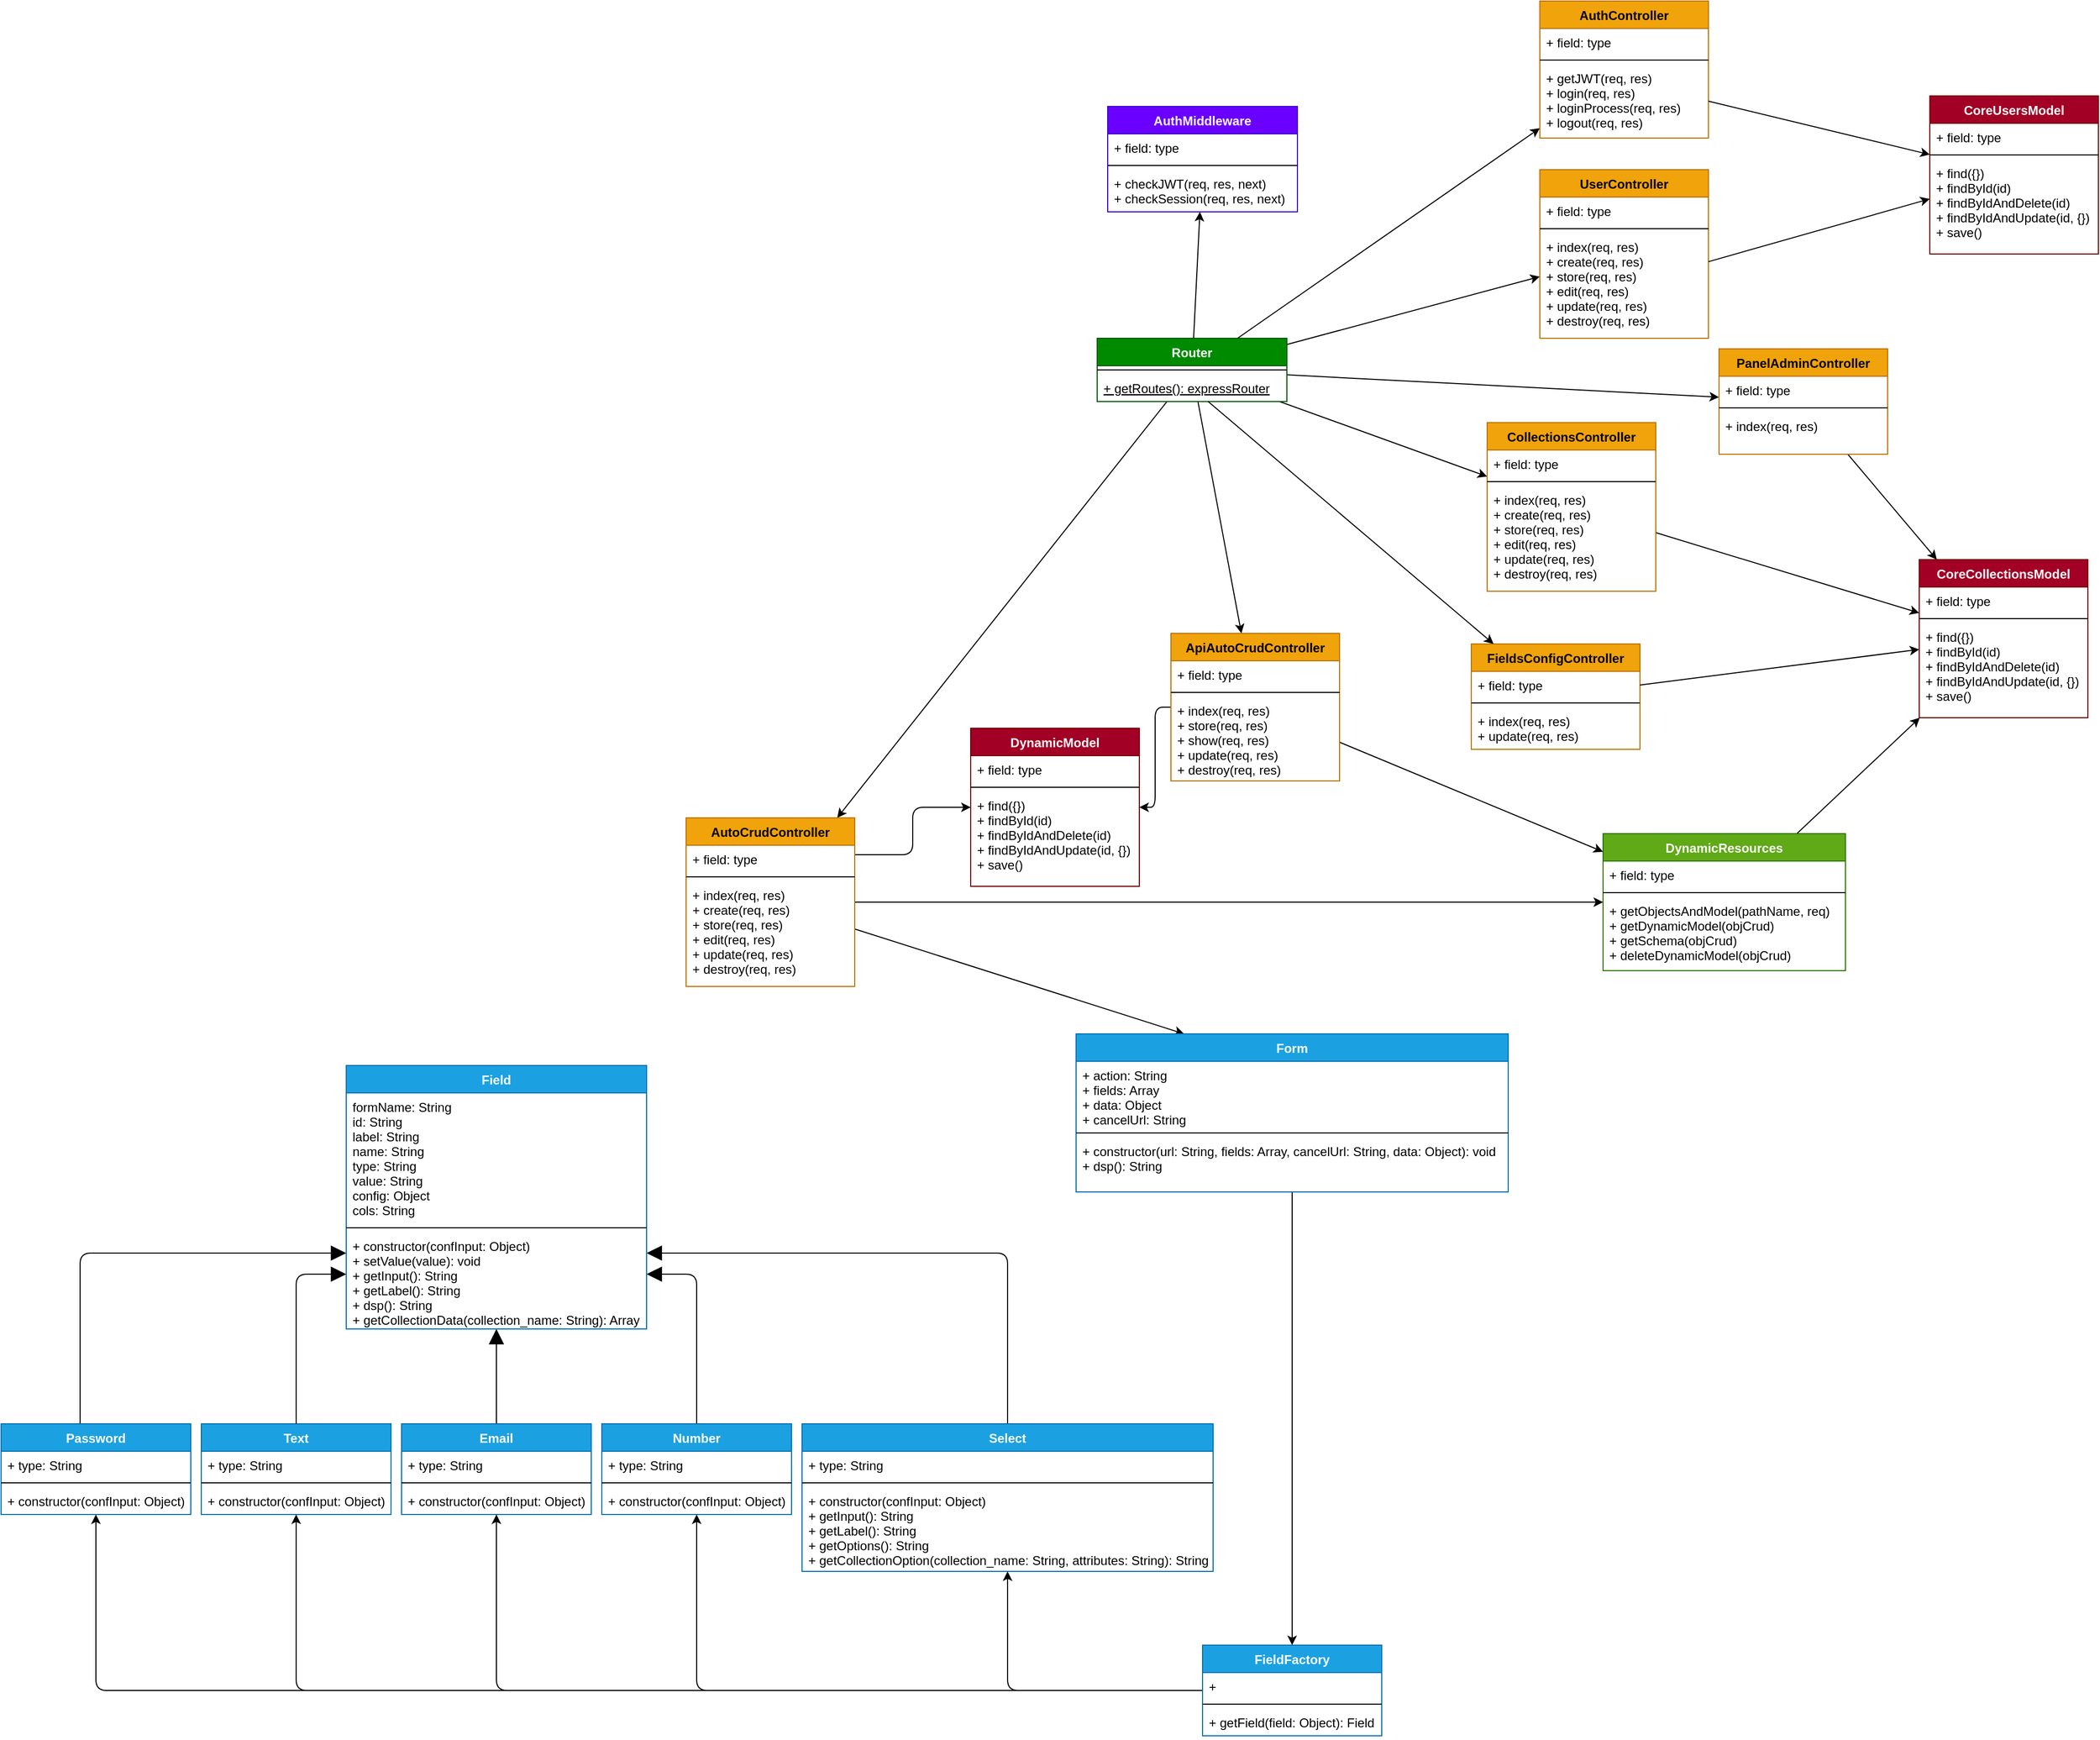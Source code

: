 <mxfile>
    <diagram id="YNOnqz7ikMqyMrVB4Wm3" name="Class Diagram">
        <mxGraphModel dx="3535" dy="1781" grid="1" gridSize="10" guides="1" tooltips="1" connect="1" arrows="1" fold="1" page="1" pageScale="1" pageWidth="827" pageHeight="1169" math="0" shadow="0">
            <root>
                <mxCell id="0"/>
                <mxCell id="1" parent="0"/>
                <mxCell id="59" style="edgeStyle=none;html=1;" parent="1" source="47" target="55" edge="1">
                    <mxGeometry relative="1" as="geometry"/>
                </mxCell>
                <mxCell id="85" style="edgeStyle=none;html=1;" parent="1" source="47" target="77" edge="1">
                    <mxGeometry relative="1" as="geometry"/>
                </mxCell>
                <mxCell id="90" style="edgeStyle=none;html=1;" parent="1" source="47" target="86" edge="1">
                    <mxGeometry relative="1" as="geometry"/>
                </mxCell>
                <mxCell id="96" style="edgeStyle=none;html=1;" parent="1" source="47" target="91" edge="1">
                    <mxGeometry relative="1" as="geometry"/>
                </mxCell>
                <mxCell id="114" style="edgeStyle=none;html=1;" parent="1" source="47" target="110" edge="1">
                    <mxGeometry relative="1" as="geometry"/>
                </mxCell>
                <mxCell id="124" style="edgeStyle=none;html=1;" parent="1" source="47" target="116" edge="1">
                    <mxGeometry relative="1" as="geometry"/>
                </mxCell>
                <mxCell id="126" style="edgeStyle=none;html=1;" parent="1" source="47" target="120" edge="1">
                    <mxGeometry relative="1" as="geometry"/>
                </mxCell>
                <mxCell id="47" value="Router" style="swimlane;fontStyle=1;align=center;verticalAlign=top;childLayout=stackLayout;horizontal=1;startSize=26;horizontalStack=0;resizeParent=1;resizeParentMax=0;resizeLast=0;collapsible=1;marginBottom=0;fillColor=#008a00;fontColor=#ffffff;strokeColor=#005700;" parent="1" vertex="1">
                    <mxGeometry x="-680" y="-10" width="180" height="60" as="geometry"/>
                </mxCell>
                <mxCell id="49" value="" style="line;strokeWidth=1;fillColor=none;align=left;verticalAlign=middle;spacingTop=-1;spacingLeft=3;spacingRight=3;rotatable=0;labelPosition=right;points=[];portConstraint=eastwest;" parent="47" vertex="1">
                    <mxGeometry y="26" width="180" height="8" as="geometry"/>
                </mxCell>
                <mxCell id="50" value="+ getRoutes(): expressRouter" style="text;strokeColor=none;fillColor=none;align=left;verticalAlign=top;spacingLeft=4;spacingRight=4;overflow=hidden;rotatable=0;points=[[0,0.5],[1,0.5]];portConstraint=eastwest;fontStyle=4" parent="47" vertex="1">
                    <mxGeometry y="34" width="180" height="26" as="geometry"/>
                </mxCell>
                <mxCell id="55" value="UserController" style="swimlane;fontStyle=1;align=center;verticalAlign=top;childLayout=stackLayout;horizontal=1;startSize=26;horizontalStack=0;resizeParent=1;resizeParentMax=0;resizeLast=0;collapsible=1;marginBottom=0;fillColor=#f0a30a;fontColor=#000000;strokeColor=#BD7000;" parent="1" vertex="1">
                    <mxGeometry x="-260" y="-170" width="160" height="160" as="geometry">
                        <mxRectangle x="-450" y="50" width="120" height="26" as="alternateBounds"/>
                    </mxGeometry>
                </mxCell>
                <mxCell id="56" value="+ field: type" style="text;strokeColor=none;fillColor=none;align=left;verticalAlign=top;spacingLeft=4;spacingRight=4;overflow=hidden;rotatable=0;points=[[0,0.5],[1,0.5]];portConstraint=eastwest;" parent="55" vertex="1">
                    <mxGeometry y="26" width="160" height="26" as="geometry"/>
                </mxCell>
                <mxCell id="57" value="" style="line;strokeWidth=1;fillColor=none;align=left;verticalAlign=middle;spacingTop=-1;spacingLeft=3;spacingRight=3;rotatable=0;labelPosition=right;points=[];portConstraint=eastwest;" parent="55" vertex="1">
                    <mxGeometry y="52" width="160" height="8" as="geometry"/>
                </mxCell>
                <object label="+ index(req, res)&#10;+ create(req, res)&#10;+ store(req, res)&#10;+ edit(req, res)&#10;+ update(req, res)&#10;+ destroy(req, res)" id="58">
                    <mxCell style="text;strokeColor=none;fillColor=none;align=left;verticalAlign=top;spacingLeft=4;spacingRight=4;overflow=hidden;rotatable=0;points=[[0,0.5],[1,0.5]];portConstraint=eastwest;" parent="55" vertex="1">
                        <mxGeometry y="60" width="160" height="100" as="geometry"/>
                    </mxCell>
                </object>
                <mxCell id="72" value="CoreUsersModel" style="swimlane;fontStyle=1;align=center;verticalAlign=top;childLayout=stackLayout;horizontal=1;startSize=26;horizontalStack=0;resizeParent=1;resizeParentMax=0;resizeLast=0;collapsible=1;marginBottom=0;fillColor=#a20025;fontColor=#ffffff;strokeColor=#6F0000;" parent="1" vertex="1">
                    <mxGeometry x="110" y="-240" width="160" height="150" as="geometry"/>
                </mxCell>
                <mxCell id="73" value="+ field: type" style="text;strokeColor=none;fillColor=none;align=left;verticalAlign=top;spacingLeft=4;spacingRight=4;overflow=hidden;rotatable=0;points=[[0,0.5],[1,0.5]];portConstraint=eastwest;" parent="72" vertex="1">
                    <mxGeometry y="26" width="160" height="26" as="geometry"/>
                </mxCell>
                <mxCell id="74" value="" style="line;strokeWidth=1;fillColor=none;align=left;verticalAlign=middle;spacingTop=-1;spacingLeft=3;spacingRight=3;rotatable=0;labelPosition=right;points=[];portConstraint=eastwest;" parent="72" vertex="1">
                    <mxGeometry y="52" width="160" height="8" as="geometry"/>
                </mxCell>
                <mxCell id="75" value="+ find({})&#10;+ findById(id)&#10;+ findByIdAndDelete(id)&#10;+ findByIdAndUpdate(id, {})&#10;+ save()&#10;" style="text;strokeColor=none;fillColor=none;align=left;verticalAlign=top;spacingLeft=4;spacingRight=4;overflow=hidden;rotatable=0;points=[[0,0.5],[1,0.5]];portConstraint=eastwest;fontStyle=0" parent="72" vertex="1">
                    <mxGeometry y="60" width="160" height="90" as="geometry"/>
                </mxCell>
                <mxCell id="76" style="edgeStyle=none;html=1;" parent="1" source="58" target="72" edge="1">
                    <mxGeometry relative="1" as="geometry"/>
                </mxCell>
                <mxCell id="77" value="AuthMiddleware" style="swimlane;fontStyle=1;align=center;verticalAlign=top;childLayout=stackLayout;horizontal=1;startSize=26;horizontalStack=0;resizeParent=1;resizeParentMax=0;resizeLast=0;collapsible=1;marginBottom=0;fillColor=#6a00ff;fontColor=#ffffff;strokeColor=#3700CC;" parent="1" vertex="1">
                    <mxGeometry x="-670" y="-230" width="180" height="100" as="geometry"/>
                </mxCell>
                <mxCell id="78" value="+ field: type" style="text;strokeColor=none;fillColor=none;align=left;verticalAlign=top;spacingLeft=4;spacingRight=4;overflow=hidden;rotatable=0;points=[[0,0.5],[1,0.5]];portConstraint=eastwest;" parent="77" vertex="1">
                    <mxGeometry y="26" width="180" height="26" as="geometry"/>
                </mxCell>
                <mxCell id="79" value="" style="line;strokeWidth=1;fillColor=none;align=left;verticalAlign=middle;spacingTop=-1;spacingLeft=3;spacingRight=3;rotatable=0;labelPosition=right;points=[];portConstraint=eastwest;" parent="77" vertex="1">
                    <mxGeometry y="52" width="180" height="8" as="geometry"/>
                </mxCell>
                <mxCell id="80" value="+ checkJWT(req, res, next)&#10;+ checkSession(req, res, next)" style="text;strokeColor=none;fillColor=none;align=left;verticalAlign=top;spacingLeft=4;spacingRight=4;overflow=hidden;rotatable=0;points=[[0,0.5],[1,0.5]];portConstraint=eastwest;" parent="77" vertex="1">
                    <mxGeometry y="60" width="180" height="40" as="geometry"/>
                </mxCell>
                <mxCell id="81" value="CoreCollectionsModel" style="swimlane;fontStyle=1;align=center;verticalAlign=top;childLayout=stackLayout;horizontal=1;startSize=26;horizontalStack=0;resizeParent=1;resizeParentMax=0;resizeLast=0;collapsible=1;marginBottom=0;fillColor=#a20025;fontColor=#ffffff;strokeColor=#6F0000;" parent="1" vertex="1">
                    <mxGeometry x="100" y="200" width="160" height="150" as="geometry"/>
                </mxCell>
                <mxCell id="82" value="+ field: type" style="text;strokeColor=none;fillColor=none;align=left;verticalAlign=top;spacingLeft=4;spacingRight=4;overflow=hidden;rotatable=0;points=[[0,0.5],[1,0.5]];portConstraint=eastwest;" parent="81" vertex="1">
                    <mxGeometry y="26" width="160" height="26" as="geometry"/>
                </mxCell>
                <mxCell id="83" value="" style="line;strokeWidth=1;fillColor=none;align=left;verticalAlign=middle;spacingTop=-1;spacingLeft=3;spacingRight=3;rotatable=0;labelPosition=right;points=[];portConstraint=eastwest;" parent="81" vertex="1">
                    <mxGeometry y="52" width="160" height="8" as="geometry"/>
                </mxCell>
                <mxCell id="84" value="+ find({})&#10;+ findById(id)&#10;+ findByIdAndDelete(id)&#10;+ findByIdAndUpdate(id, {})&#10;+ save()&#10;" style="text;strokeColor=none;fillColor=none;align=left;verticalAlign=top;spacingLeft=4;spacingRight=4;overflow=hidden;rotatable=0;points=[[0,0.5],[1,0.5]];portConstraint=eastwest;fontStyle=0" parent="81" vertex="1">
                    <mxGeometry y="60" width="160" height="90" as="geometry"/>
                </mxCell>
                <mxCell id="86" value="AuthController" style="swimlane;fontStyle=1;align=center;verticalAlign=top;childLayout=stackLayout;horizontal=1;startSize=26;horizontalStack=0;resizeParent=1;resizeParentMax=0;resizeLast=0;collapsible=1;marginBottom=0;fillColor=#f0a30a;fontColor=#000000;strokeColor=#BD7000;" parent="1" vertex="1">
                    <mxGeometry x="-260" y="-330" width="160" height="130" as="geometry"/>
                </mxCell>
                <mxCell id="87" value="+ field: type" style="text;strokeColor=none;fillColor=none;align=left;verticalAlign=top;spacingLeft=4;spacingRight=4;overflow=hidden;rotatable=0;points=[[0,0.5],[1,0.5]];portConstraint=eastwest;" parent="86" vertex="1">
                    <mxGeometry y="26" width="160" height="26" as="geometry"/>
                </mxCell>
                <mxCell id="88" value="" style="line;strokeWidth=1;fillColor=none;align=left;verticalAlign=middle;spacingTop=-1;spacingLeft=3;spacingRight=3;rotatable=0;labelPosition=right;points=[];portConstraint=eastwest;" parent="86" vertex="1">
                    <mxGeometry y="52" width="160" height="8" as="geometry"/>
                </mxCell>
                <mxCell id="89" value="+ getJWT(req, res)&#10;+ login(req, res)&#10;+ loginProcess(req, res)&#10;+ logout(req, res)" style="text;strokeColor=none;fillColor=none;align=left;verticalAlign=top;spacingLeft=4;spacingRight=4;overflow=hidden;rotatable=0;points=[[0,0.5],[1,0.5]];portConstraint=eastwest;" parent="86" vertex="1">
                    <mxGeometry y="60" width="160" height="70" as="geometry"/>
                </mxCell>
                <mxCell id="95" style="edgeStyle=none;html=1;" parent="1" source="91" target="81" edge="1">
                    <mxGeometry relative="1" as="geometry"/>
                </mxCell>
                <mxCell id="91" value="CollectionsController" style="swimlane;fontStyle=1;align=center;verticalAlign=top;childLayout=stackLayout;horizontal=1;startSize=26;horizontalStack=0;resizeParent=1;resizeParentMax=0;resizeLast=0;collapsible=1;marginBottom=0;fillColor=#f0a30a;fontColor=#000000;strokeColor=#BD7000;" parent="1" vertex="1">
                    <mxGeometry x="-310" y="70" width="160" height="160" as="geometry">
                        <mxRectangle x="-450" y="50" width="120" height="26" as="alternateBounds"/>
                    </mxGeometry>
                </mxCell>
                <mxCell id="92" value="+ field: type" style="text;strokeColor=none;fillColor=none;align=left;verticalAlign=top;spacingLeft=4;spacingRight=4;overflow=hidden;rotatable=0;points=[[0,0.5],[1,0.5]];portConstraint=eastwest;" parent="91" vertex="1">
                    <mxGeometry y="26" width="160" height="26" as="geometry"/>
                </mxCell>
                <mxCell id="93" value="" style="line;strokeWidth=1;fillColor=none;align=left;verticalAlign=middle;spacingTop=-1;spacingLeft=3;spacingRight=3;rotatable=0;labelPosition=right;points=[];portConstraint=eastwest;" parent="91" vertex="1">
                    <mxGeometry y="52" width="160" height="8" as="geometry"/>
                </mxCell>
                <object label="+ index(req, res)&#10;+ create(req, res)&#10;+ store(req, res)&#10;+ edit(req, res)&#10;+ update(req, res)&#10;+ destroy(req, res)" id="94">
                    <mxCell style="text;strokeColor=none;fillColor=none;align=left;verticalAlign=top;spacingLeft=4;spacingRight=4;overflow=hidden;rotatable=0;points=[[0,0.5],[1,0.5]];portConstraint=eastwest;" parent="91" vertex="1">
                        <mxGeometry y="60" width="160" height="100" as="geometry"/>
                    </mxCell>
                </object>
                <mxCell id="128" style="edgeStyle=none;html=1;" parent="1" source="97" target="81" edge="1">
                    <mxGeometry relative="1" as="geometry"/>
                </mxCell>
                <mxCell id="97" value="DynamicResources" style="swimlane;fontStyle=1;align=center;verticalAlign=top;childLayout=stackLayout;horizontal=1;startSize=26;horizontalStack=0;resizeParent=1;resizeParentMax=0;resizeLast=0;collapsible=1;marginBottom=0;fillColor=#60a917;strokeColor=#2D7600;fontColor=#ffffff;" parent="1" vertex="1">
                    <mxGeometry x="-200" y="460" width="230" height="130" as="geometry"/>
                </mxCell>
                <mxCell id="98" value="+ field: type" style="text;strokeColor=none;fillColor=none;align=left;verticalAlign=top;spacingLeft=4;spacingRight=4;overflow=hidden;rotatable=0;points=[[0,0.5],[1,0.5]];portConstraint=eastwest;" parent="97" vertex="1">
                    <mxGeometry y="26" width="230" height="26" as="geometry"/>
                </mxCell>
                <mxCell id="99" value="" style="line;strokeWidth=1;fillColor=none;align=left;verticalAlign=middle;spacingTop=-1;spacingLeft=3;spacingRight=3;rotatable=0;labelPosition=right;points=[];portConstraint=eastwest;" parent="97" vertex="1">
                    <mxGeometry y="52" width="230" height="8" as="geometry"/>
                </mxCell>
                <mxCell id="100" value="+ getObjectsAndModel(pathName, req)&#10;+ getDynamicModel(objCrud)&#10;+ getSchema(objCrud)&#10;+ deleteDynamicModel(objCrud)" style="text;strokeColor=none;fillColor=none;align=left;verticalAlign=top;spacingLeft=4;spacingRight=4;overflow=hidden;rotatable=0;points=[[0,0.5],[1,0.5]];portConstraint=eastwest;" parent="97" vertex="1">
                    <mxGeometry y="60" width="230" height="70" as="geometry"/>
                </mxCell>
                <mxCell id="101" value="FieldsConfigController" style="swimlane;fontStyle=1;align=center;verticalAlign=top;childLayout=stackLayout;horizontal=1;startSize=26;horizontalStack=0;resizeParent=1;resizeParentMax=0;resizeLast=0;collapsible=1;marginBottom=0;fillColor=#f0a30a;fontColor=#000000;strokeColor=#BD7000;" parent="1" vertex="1">
                    <mxGeometry x="-325" y="280" width="160" height="100" as="geometry">
                        <mxRectangle x="-450" y="50" width="120" height="26" as="alternateBounds"/>
                    </mxGeometry>
                </mxCell>
                <mxCell id="102" value="+ field: type" style="text;strokeColor=none;fillColor=none;align=left;verticalAlign=top;spacingLeft=4;spacingRight=4;overflow=hidden;rotatable=0;points=[[0,0.5],[1,0.5]];portConstraint=eastwest;" parent="101" vertex="1">
                    <mxGeometry y="26" width="160" height="26" as="geometry"/>
                </mxCell>
                <mxCell id="103" value="" style="line;strokeWidth=1;fillColor=none;align=left;verticalAlign=middle;spacingTop=-1;spacingLeft=3;spacingRight=3;rotatable=0;labelPosition=right;points=[];portConstraint=eastwest;" parent="101" vertex="1">
                    <mxGeometry y="52" width="160" height="8" as="geometry"/>
                </mxCell>
                <object label="+ index(req, res)&#10;+ update(req, res)" id="104">
                    <mxCell style="text;strokeColor=none;fillColor=none;align=left;verticalAlign=top;spacingLeft=4;spacingRight=4;overflow=hidden;rotatable=0;points=[[0,0.5],[1,0.5]];portConstraint=eastwest;" parent="101" vertex="1">
                        <mxGeometry y="60" width="160" height="40" as="geometry"/>
                    </mxCell>
                </object>
                <mxCell id="107" style="edgeStyle=none;html=1;" parent="1" source="50" target="101" edge="1">
                    <mxGeometry relative="1" as="geometry"/>
                </mxCell>
                <mxCell id="108" style="edgeStyle=none;html=1;exitX=1;exitY=0.5;exitDx=0;exitDy=0;" parent="1" source="102" target="81" edge="1">
                    <mxGeometry relative="1" as="geometry"/>
                </mxCell>
                <mxCell id="109" style="edgeStyle=none;html=1;exitX=1;exitY=0.5;exitDx=0;exitDy=0;" parent="1" source="89" target="72" edge="1">
                    <mxGeometry relative="1" as="geometry"/>
                </mxCell>
                <mxCell id="115" style="edgeStyle=none;html=1;" parent="1" source="110" target="81" edge="1">
                    <mxGeometry relative="1" as="geometry"/>
                </mxCell>
                <mxCell id="110" value="PanelAdminController" style="swimlane;fontStyle=1;align=center;verticalAlign=top;childLayout=stackLayout;horizontal=1;startSize=26;horizontalStack=0;resizeParent=1;resizeParentMax=0;resizeLast=0;collapsible=1;marginBottom=0;fillColor=#f0a30a;fontColor=#000000;strokeColor=#BD7000;" parent="1" vertex="1">
                    <mxGeometry x="-90" width="160" height="100" as="geometry">
                        <mxRectangle x="-450" y="50" width="120" height="26" as="alternateBounds"/>
                    </mxGeometry>
                </mxCell>
                <mxCell id="111" value="+ field: type" style="text;strokeColor=none;fillColor=none;align=left;verticalAlign=top;spacingLeft=4;spacingRight=4;overflow=hidden;rotatable=0;points=[[0,0.5],[1,0.5]];portConstraint=eastwest;" parent="110" vertex="1">
                    <mxGeometry y="26" width="160" height="26" as="geometry"/>
                </mxCell>
                <mxCell id="112" value="" style="line;strokeWidth=1;fillColor=none;align=left;verticalAlign=middle;spacingTop=-1;spacingLeft=3;spacingRight=3;rotatable=0;labelPosition=right;points=[];portConstraint=eastwest;" parent="110" vertex="1">
                    <mxGeometry y="52" width="160" height="8" as="geometry"/>
                </mxCell>
                <object label="+ index(req, res)" id="113">
                    <mxCell style="text;strokeColor=none;fillColor=none;align=left;verticalAlign=top;spacingLeft=4;spacingRight=4;overflow=hidden;rotatable=0;points=[[0,0.5],[1,0.5]];portConstraint=eastwest;" parent="110" vertex="1">
                        <mxGeometry y="60" width="160" height="40" as="geometry"/>
                    </mxCell>
                </object>
                <mxCell id="125" style="edgeStyle=none;html=1;" parent="1" source="116" target="97" edge="1">
                    <mxGeometry relative="1" as="geometry"/>
                </mxCell>
                <mxCell id="uJpm4n0Ei-6XNWIfcuvK-173" style="edgeStyle=none;html=1;entryX=0.25;entryY=0;entryDx=0;entryDy=0;endArrow=classic;endFill=1;startSize=6;endSize=6;" parent="1" source="116" target="uJpm4n0Ei-6XNWIfcuvK-129" edge="1">
                    <mxGeometry relative="1" as="geometry"/>
                </mxCell>
                <mxCell id="ueKgROSvyOMEfXGONKWb-133" style="edgeStyle=orthogonalEdgeStyle;html=1;endArrow=classic;endFill=1;startSize=6;endSize=6;" parent="1" source="116" target="ueKgROSvyOMEfXGONKWb-128" edge="1">
                    <mxGeometry relative="1" as="geometry">
                        <Array as="points">
                            <mxPoint x="-855" y="480"/>
                            <mxPoint x="-855" y="435"/>
                        </Array>
                    </mxGeometry>
                </mxCell>
                <mxCell id="116" value="AutoCrudController" style="swimlane;fontStyle=1;align=center;verticalAlign=top;childLayout=stackLayout;horizontal=1;startSize=26;horizontalStack=0;resizeParent=1;resizeParentMax=0;resizeLast=0;collapsible=1;marginBottom=0;fillColor=#f0a30a;fontColor=#000000;strokeColor=#BD7000;" parent="1" vertex="1">
                    <mxGeometry x="-1070" y="445" width="160" height="160" as="geometry">
                        <mxRectangle x="-450" y="50" width="120" height="26" as="alternateBounds"/>
                    </mxGeometry>
                </mxCell>
                <mxCell id="117" value="+ field: type" style="text;strokeColor=none;fillColor=none;align=left;verticalAlign=top;spacingLeft=4;spacingRight=4;overflow=hidden;rotatable=0;points=[[0,0.5],[1,0.5]];portConstraint=eastwest;" parent="116" vertex="1">
                    <mxGeometry y="26" width="160" height="26" as="geometry"/>
                </mxCell>
                <mxCell id="118" value="" style="line;strokeWidth=1;fillColor=none;align=left;verticalAlign=middle;spacingTop=-1;spacingLeft=3;spacingRight=3;rotatable=0;labelPosition=right;points=[];portConstraint=eastwest;" parent="116" vertex="1">
                    <mxGeometry y="52" width="160" height="8" as="geometry"/>
                </mxCell>
                <object label="+ index(req, res)&#10;+ create(req, res)&#10;+ store(req, res)&#10;+ edit(req, res)&#10;+ update(req, res)&#10;+ destroy(req, res)" id="119">
                    <mxCell style="text;strokeColor=none;fillColor=none;align=left;verticalAlign=top;spacingLeft=4;spacingRight=4;overflow=hidden;rotatable=0;points=[[0,0.5],[1,0.5]];portConstraint=eastwest;" parent="116" vertex="1">
                        <mxGeometry y="60" width="160" height="100" as="geometry"/>
                    </mxCell>
                </object>
                <mxCell id="127" style="edgeStyle=none;html=1;" parent="1" source="120" target="97" edge="1">
                    <mxGeometry relative="1" as="geometry"/>
                </mxCell>
                <mxCell id="ueKgROSvyOMEfXGONKWb-132" style="edgeStyle=orthogonalEdgeStyle;html=1;endArrow=classic;endFill=1;startSize=6;endSize=6;" parent="1" source="120" target="ueKgROSvyOMEfXGONKWb-128" edge="1">
                    <mxGeometry relative="1" as="geometry"/>
                </mxCell>
                <mxCell id="120" value="ApiAutoCrudController" style="swimlane;fontStyle=1;align=center;verticalAlign=top;childLayout=stackLayout;horizontal=1;startSize=26;horizontalStack=0;resizeParent=1;resizeParentMax=0;resizeLast=0;collapsible=1;marginBottom=0;fillColor=#f0a30a;fontColor=#000000;strokeColor=#BD7000;" parent="1" vertex="1">
                    <mxGeometry x="-610" y="270" width="160" height="140" as="geometry">
                        <mxRectangle x="-450" y="50" width="120" height="26" as="alternateBounds"/>
                    </mxGeometry>
                </mxCell>
                <mxCell id="121" value="+ field: type" style="text;strokeColor=none;fillColor=none;align=left;verticalAlign=top;spacingLeft=4;spacingRight=4;overflow=hidden;rotatable=0;points=[[0,0.5],[1,0.5]];portConstraint=eastwest;" parent="120" vertex="1">
                    <mxGeometry y="26" width="160" height="26" as="geometry"/>
                </mxCell>
                <mxCell id="122" value="" style="line;strokeWidth=1;fillColor=none;align=left;verticalAlign=middle;spacingTop=-1;spacingLeft=3;spacingRight=3;rotatable=0;labelPosition=right;points=[];portConstraint=eastwest;" parent="120" vertex="1">
                    <mxGeometry y="52" width="160" height="8" as="geometry"/>
                </mxCell>
                <object label="+ index(req, res)&#10;+ store(req, res)&#10;+ show(req, res)&#10;+ update(req, res)&#10;+ destroy(req, res)" id="123">
                    <mxCell style="text;strokeColor=none;fillColor=none;align=left;verticalAlign=top;spacingLeft=4;spacingRight=4;overflow=hidden;rotatable=0;points=[[0,0.5],[1,0.5]];portConstraint=eastwest;" parent="120" vertex="1">
                        <mxGeometry y="60" width="160" height="80" as="geometry"/>
                    </mxCell>
                </object>
                <mxCell id="uJpm4n0Ei-6XNWIfcuvK-128" style="edgeStyle=orthogonalEdgeStyle;html=1;endArrow=classic;endFill=1;startSize=6;endSize=6;" parent="1" source="uJpm4n0Ei-6XNWIfcuvK-129" target="uJpm4n0Ei-6XNWIfcuvK-157" edge="1">
                    <mxGeometry relative="1" as="geometry"/>
                </mxCell>
                <mxCell id="uJpm4n0Ei-6XNWIfcuvK-129" value="Form" style="swimlane;fontStyle=1;align=center;verticalAlign=top;childLayout=stackLayout;horizontal=1;startSize=26;horizontalStack=0;resizeParent=1;resizeParentMax=0;resizeLast=0;collapsible=1;marginBottom=0;fillColor=#1ba1e2;fontColor=#ffffff;strokeColor=#006EAF;" parent="1" vertex="1">
                    <mxGeometry x="-700" y="650" width="410" height="150" as="geometry"/>
                </mxCell>
                <mxCell id="uJpm4n0Ei-6XNWIfcuvK-130" value="+ action: String&#10;+ fields: Array&#10;+ data: Object&#10;+ cancelUrl: String" style="text;strokeColor=none;fillColor=none;align=left;verticalAlign=top;spacingLeft=4;spacingRight=4;overflow=hidden;rotatable=0;points=[[0,0.5],[1,0.5]];portConstraint=eastwest;" parent="uJpm4n0Ei-6XNWIfcuvK-129" vertex="1">
                    <mxGeometry y="26" width="410" height="64" as="geometry"/>
                </mxCell>
                <mxCell id="uJpm4n0Ei-6XNWIfcuvK-131" value="" style="line;strokeWidth=1;fillColor=none;align=left;verticalAlign=middle;spacingTop=-1;spacingLeft=3;spacingRight=3;rotatable=0;labelPosition=right;points=[];portConstraint=eastwest;" parent="uJpm4n0Ei-6XNWIfcuvK-129" vertex="1">
                    <mxGeometry y="90" width="410" height="8" as="geometry"/>
                </mxCell>
                <mxCell id="uJpm4n0Ei-6XNWIfcuvK-132" value="+ constructor(url: String, fields: Array, cancelUrl: String, data: Object): void&#10;+ dsp(): String" style="text;strokeColor=none;fillColor=none;align=left;verticalAlign=top;spacingLeft=4;spacingRight=4;overflow=hidden;rotatable=0;points=[[0,0.5],[1,0.5]];portConstraint=eastwest;" parent="uJpm4n0Ei-6XNWIfcuvK-129" vertex="1">
                    <mxGeometry y="98" width="410" height="52" as="geometry"/>
                </mxCell>
                <mxCell id="uJpm4n0Ei-6XNWIfcuvK-133" style="edgeStyle=orthogonalEdgeStyle;html=1;endArrow=block;endFill=1;startSize=6;endSize=12;" parent="1" source="uJpm4n0Ei-6XNWIfcuvK-134" target="uJpm4n0Ei-6XNWIfcuvK-161" edge="1">
                    <mxGeometry relative="1" as="geometry"/>
                </mxCell>
                <mxCell id="uJpm4n0Ei-6XNWIfcuvK-134" value="Email" style="swimlane;fontStyle=1;align=center;verticalAlign=top;childLayout=stackLayout;horizontal=1;startSize=26;horizontalStack=0;resizeParent=1;resizeParentMax=0;resizeLast=0;collapsible=1;marginBottom=0;fillColor=#1ba1e2;fontColor=#ffffff;strokeColor=#006EAF;" parent="1" vertex="1">
                    <mxGeometry x="-1340" y="1020" width="180" height="86" as="geometry"/>
                </mxCell>
                <mxCell id="uJpm4n0Ei-6XNWIfcuvK-135" value="+ type: String" style="text;strokeColor=none;fillColor=none;align=left;verticalAlign=top;spacingLeft=4;spacingRight=4;overflow=hidden;rotatable=0;points=[[0,0.5],[1,0.5]];portConstraint=eastwest;" parent="uJpm4n0Ei-6XNWIfcuvK-134" vertex="1">
                    <mxGeometry y="26" width="180" height="26" as="geometry"/>
                </mxCell>
                <mxCell id="uJpm4n0Ei-6XNWIfcuvK-136" value="" style="line;strokeWidth=1;fillColor=none;align=left;verticalAlign=middle;spacingTop=-1;spacingLeft=3;spacingRight=3;rotatable=0;labelPosition=right;points=[];portConstraint=eastwest;" parent="uJpm4n0Ei-6XNWIfcuvK-134" vertex="1">
                    <mxGeometry y="52" width="180" height="8" as="geometry"/>
                </mxCell>
                <mxCell id="uJpm4n0Ei-6XNWIfcuvK-137" value="+ constructor(confInput: Object)" style="text;strokeColor=none;fillColor=none;align=left;verticalAlign=top;spacingLeft=4;spacingRight=4;overflow=hidden;rotatable=0;points=[[0,0.5],[1,0.5]];portConstraint=eastwest;" parent="uJpm4n0Ei-6XNWIfcuvK-134" vertex="1">
                    <mxGeometry y="60" width="180" height="26" as="geometry"/>
                </mxCell>
                <mxCell id="uJpm4n0Ei-6XNWIfcuvK-138" style="edgeStyle=orthogonalEdgeStyle;html=1;endArrow=block;endFill=1;startSize=6;endSize=12;exitX=0.5;exitY=0;exitDx=0;exitDy=0;" parent="1" source="uJpm4n0Ei-6XNWIfcuvK-139" target="uJpm4n0Ei-6XNWIfcuvK-161" edge="1">
                    <mxGeometry relative="1" as="geometry">
                        <mxPoint x="-1185" y="748" as="targetPoint"/>
                        <Array as="points">
                            <mxPoint x="-1060" y="878"/>
                        </Array>
                    </mxGeometry>
                </mxCell>
                <mxCell id="uJpm4n0Ei-6XNWIfcuvK-139" value="Number" style="swimlane;fontStyle=1;align=center;verticalAlign=top;childLayout=stackLayout;horizontal=1;startSize=26;horizontalStack=0;resizeParent=1;resizeParentMax=0;resizeLast=0;collapsible=1;marginBottom=0;fillColor=#1ba1e2;fontColor=#ffffff;strokeColor=#006EAF;" parent="1" vertex="1">
                    <mxGeometry x="-1150" y="1020" width="180" height="86" as="geometry"/>
                </mxCell>
                <mxCell id="uJpm4n0Ei-6XNWIfcuvK-140" value="+ type: String" style="text;strokeColor=none;fillColor=none;align=left;verticalAlign=top;spacingLeft=4;spacingRight=4;overflow=hidden;rotatable=0;points=[[0,0.5],[1,0.5]];portConstraint=eastwest;" parent="uJpm4n0Ei-6XNWIfcuvK-139" vertex="1">
                    <mxGeometry y="26" width="180" height="26" as="geometry"/>
                </mxCell>
                <mxCell id="uJpm4n0Ei-6XNWIfcuvK-141" value="" style="line;strokeWidth=1;fillColor=none;align=left;verticalAlign=middle;spacingTop=-1;spacingLeft=3;spacingRight=3;rotatable=0;labelPosition=right;points=[];portConstraint=eastwest;" parent="uJpm4n0Ei-6XNWIfcuvK-139" vertex="1">
                    <mxGeometry y="52" width="180" height="8" as="geometry"/>
                </mxCell>
                <mxCell id="uJpm4n0Ei-6XNWIfcuvK-142" value="+ constructor(confInput: Object)" style="text;strokeColor=none;fillColor=none;align=left;verticalAlign=top;spacingLeft=4;spacingRight=4;overflow=hidden;rotatable=0;points=[[0,0.5],[1,0.5]];portConstraint=eastwest;" parent="uJpm4n0Ei-6XNWIfcuvK-139" vertex="1">
                    <mxGeometry y="60" width="180" height="26" as="geometry"/>
                </mxCell>
                <mxCell id="uJpm4n0Ei-6XNWIfcuvK-143" style="edgeStyle=orthogonalEdgeStyle;html=1;endArrow=block;endFill=1;startSize=6;endSize=12;exitX=0.5;exitY=0;exitDx=0;exitDy=0;" parent="1" source="uJpm4n0Ei-6XNWIfcuvK-148" target="uJpm4n0Ei-6XNWIfcuvK-161" edge="1">
                    <mxGeometry relative="1" as="geometry">
                        <mxPoint x="-870" y="1000" as="sourcePoint"/>
                        <Array as="points">
                            <mxPoint x="-765" y="858"/>
                        </Array>
                    </mxGeometry>
                </mxCell>
                <mxCell id="uJpm4n0Ei-6XNWIfcuvK-144" value="Text" style="swimlane;fontStyle=1;align=center;verticalAlign=top;childLayout=stackLayout;horizontal=1;startSize=26;horizontalStack=0;resizeParent=1;resizeParentMax=0;resizeLast=0;collapsible=1;marginBottom=0;fillColor=#1ba1e2;fontColor=#ffffff;strokeColor=#006EAF;" parent="1" vertex="1">
                    <mxGeometry x="-1530" y="1020" width="180" height="86" as="geometry"/>
                </mxCell>
                <mxCell id="uJpm4n0Ei-6XNWIfcuvK-145" value="+ type: String" style="text;strokeColor=none;fillColor=none;align=left;verticalAlign=top;spacingLeft=4;spacingRight=4;overflow=hidden;rotatable=0;points=[[0,0.5],[1,0.5]];portConstraint=eastwest;" parent="uJpm4n0Ei-6XNWIfcuvK-144" vertex="1">
                    <mxGeometry y="26" width="180" height="26" as="geometry"/>
                </mxCell>
                <mxCell id="uJpm4n0Ei-6XNWIfcuvK-146" value="" style="line;strokeWidth=1;fillColor=none;align=left;verticalAlign=middle;spacingTop=-1;spacingLeft=3;spacingRight=3;rotatable=0;labelPosition=right;points=[];portConstraint=eastwest;" parent="uJpm4n0Ei-6XNWIfcuvK-144" vertex="1">
                    <mxGeometry y="52" width="180" height="8" as="geometry"/>
                </mxCell>
                <mxCell id="uJpm4n0Ei-6XNWIfcuvK-147" value="+ constructor(confInput: Object)" style="text;strokeColor=none;fillColor=none;align=left;verticalAlign=top;spacingLeft=4;spacingRight=4;overflow=hidden;rotatable=0;points=[[0,0.5],[1,0.5]];portConstraint=eastwest;" parent="uJpm4n0Ei-6XNWIfcuvK-144" vertex="1">
                    <mxGeometry y="60" width="180" height="26" as="geometry"/>
                </mxCell>
                <mxCell id="uJpm4n0Ei-6XNWIfcuvK-148" value="Select" style="swimlane;fontStyle=1;align=center;verticalAlign=top;childLayout=stackLayout;horizontal=1;startSize=26;horizontalStack=0;resizeParent=1;resizeParentMax=0;resizeLast=0;collapsible=1;marginBottom=0;fillColor=#1ba1e2;fontColor=#ffffff;strokeColor=#006EAF;" parent="1" vertex="1">
                    <mxGeometry x="-960" y="1020" width="390" height="140" as="geometry"/>
                </mxCell>
                <mxCell id="uJpm4n0Ei-6XNWIfcuvK-149" value="+ type: String" style="text;strokeColor=none;fillColor=none;align=left;verticalAlign=top;spacingLeft=4;spacingRight=4;overflow=hidden;rotatable=0;points=[[0,0.5],[1,0.5]];portConstraint=eastwest;" parent="uJpm4n0Ei-6XNWIfcuvK-148" vertex="1">
                    <mxGeometry y="26" width="390" height="26" as="geometry"/>
                </mxCell>
                <mxCell id="uJpm4n0Ei-6XNWIfcuvK-150" value="" style="line;strokeWidth=1;fillColor=none;align=left;verticalAlign=middle;spacingTop=-1;spacingLeft=3;spacingRight=3;rotatable=0;labelPosition=right;points=[];portConstraint=eastwest;" parent="uJpm4n0Ei-6XNWIfcuvK-148" vertex="1">
                    <mxGeometry y="52" width="390" height="8" as="geometry"/>
                </mxCell>
                <mxCell id="uJpm4n0Ei-6XNWIfcuvK-151" value="+ constructor(confInput: Object)&#10;+ getInput(): String&#10;+ getLabel(): String&#10;+ getOptions(): String&#10;+ getCollectionOption(collection_name: String, attributes: String): String" style="text;strokeColor=none;fillColor=none;align=left;verticalAlign=top;spacingLeft=4;spacingRight=4;overflow=hidden;rotatable=0;points=[[0,0.5],[1,0.5]];portConstraint=eastwest;" parent="uJpm4n0Ei-6XNWIfcuvK-148" vertex="1">
                    <mxGeometry y="60" width="390" height="80" as="geometry"/>
                </mxCell>
                <mxCell id="uJpm4n0Ei-6XNWIfcuvK-152" style="edgeStyle=orthogonalEdgeStyle;html=1;endArrow=classic;endFill=1;startSize=6;endSize=6;" parent="1" source="uJpm4n0Ei-6XNWIfcuvK-157" target="uJpm4n0Ei-6XNWIfcuvK-148" edge="1">
                    <mxGeometry relative="1" as="geometry">
                        <Array as="points">
                            <mxPoint x="-765" y="1273"/>
                        </Array>
                    </mxGeometry>
                </mxCell>
                <mxCell id="uJpm4n0Ei-6XNWIfcuvK-153" style="edgeStyle=orthogonalEdgeStyle;html=1;endArrow=classic;endFill=1;startSize=6;endSize=6;" parent="1" source="uJpm4n0Ei-6XNWIfcuvK-157" target="uJpm4n0Ei-6XNWIfcuvK-139" edge="1">
                    <mxGeometry relative="1" as="geometry"/>
                </mxCell>
                <mxCell id="uJpm4n0Ei-6XNWIfcuvK-154" style="edgeStyle=orthogonalEdgeStyle;html=1;endArrow=classic;endFill=1;startSize=6;endSize=6;" parent="1" source="uJpm4n0Ei-6XNWIfcuvK-157" target="uJpm4n0Ei-6XNWIfcuvK-134" edge="1">
                    <mxGeometry relative="1" as="geometry"/>
                </mxCell>
                <mxCell id="uJpm4n0Ei-6XNWIfcuvK-155" style="edgeStyle=orthogonalEdgeStyle;html=1;endArrow=classic;endFill=1;startSize=6;endSize=6;" parent="1" source="uJpm4n0Ei-6XNWIfcuvK-157" target="uJpm4n0Ei-6XNWIfcuvK-144" edge="1">
                    <mxGeometry relative="1" as="geometry"/>
                </mxCell>
                <mxCell id="uJpm4n0Ei-6XNWIfcuvK-156" style="edgeStyle=orthogonalEdgeStyle;html=1;endArrow=classic;endFill=1;startSize=6;endSize=6;" parent="1" source="uJpm4n0Ei-6XNWIfcuvK-157" target="uJpm4n0Ei-6XNWIfcuvK-166" edge="1">
                    <mxGeometry relative="1" as="geometry"/>
                </mxCell>
                <mxCell id="uJpm4n0Ei-6XNWIfcuvK-157" value="FieldFactory" style="swimlane;fontStyle=1;align=center;verticalAlign=top;childLayout=stackLayout;horizontal=1;startSize=26;horizontalStack=0;resizeParent=1;resizeParentMax=0;resizeLast=0;collapsible=1;marginBottom=0;fillColor=#1ba1e2;fontColor=#ffffff;strokeColor=#006EAF;" parent="1" vertex="1">
                    <mxGeometry x="-580" y="1230" width="170" height="86" as="geometry"/>
                </mxCell>
                <mxCell id="uJpm4n0Ei-6XNWIfcuvK-158" value="+ " style="text;strokeColor=none;fillColor=none;align=left;verticalAlign=top;spacingLeft=4;spacingRight=4;overflow=hidden;rotatable=0;points=[[0,0.5],[1,0.5]];portConstraint=eastwest;" parent="uJpm4n0Ei-6XNWIfcuvK-157" vertex="1">
                    <mxGeometry y="26" width="170" height="26" as="geometry"/>
                </mxCell>
                <mxCell id="uJpm4n0Ei-6XNWIfcuvK-159" value="" style="line;strokeWidth=1;fillColor=none;align=left;verticalAlign=middle;spacingTop=-1;spacingLeft=3;spacingRight=3;rotatable=0;labelPosition=right;points=[];portConstraint=eastwest;" parent="uJpm4n0Ei-6XNWIfcuvK-157" vertex="1">
                    <mxGeometry y="52" width="170" height="8" as="geometry"/>
                </mxCell>
                <mxCell id="uJpm4n0Ei-6XNWIfcuvK-160" value="+ getField(field: Object): Field" style="text;strokeColor=none;fillColor=none;align=left;verticalAlign=top;spacingLeft=4;spacingRight=4;overflow=hidden;rotatable=0;points=[[0,0.5],[1,0.5]];portConstraint=eastwest;" parent="uJpm4n0Ei-6XNWIfcuvK-157" vertex="1">
                    <mxGeometry y="60" width="170" height="26" as="geometry"/>
                </mxCell>
                <mxCell id="uJpm4n0Ei-6XNWIfcuvK-161" value="Field" style="swimlane;fontStyle=1;align=center;verticalAlign=top;childLayout=stackLayout;horizontal=1;startSize=26;horizontalStack=0;resizeParent=1;resizeParentMax=0;resizeLast=0;collapsible=1;marginBottom=0;fillColor=#1ba1e2;fontColor=#ffffff;strokeColor=#006EAF;" parent="1" vertex="1">
                    <mxGeometry x="-1392.5" y="680" width="285" height="250" as="geometry"/>
                </mxCell>
                <mxCell id="uJpm4n0Ei-6XNWIfcuvK-162" value="formName: String&#10;id: String&#10;label: String&#10;name: String&#10;type: String&#10;value: String&#10;config: Object&#10;cols: String" style="text;strokeColor=none;fillColor=none;align=left;verticalAlign=top;spacingLeft=4;spacingRight=4;overflow=hidden;rotatable=0;points=[[0,0.5],[1,0.5]];portConstraint=eastwest;" parent="uJpm4n0Ei-6XNWIfcuvK-161" vertex="1">
                    <mxGeometry y="26" width="285" height="124" as="geometry"/>
                </mxCell>
                <mxCell id="uJpm4n0Ei-6XNWIfcuvK-163" value="" style="line;strokeWidth=1;fillColor=none;align=left;verticalAlign=middle;spacingTop=-1;spacingLeft=3;spacingRight=3;rotatable=0;labelPosition=right;points=[];portConstraint=eastwest;" parent="uJpm4n0Ei-6XNWIfcuvK-161" vertex="1">
                    <mxGeometry y="150" width="285" height="8" as="geometry"/>
                </mxCell>
                <mxCell id="uJpm4n0Ei-6XNWIfcuvK-164" value="+ constructor(confInput: Object)&#10;+ setValue(value): void&#10;+ getInput(): String&#10;+ getLabel(): String&#10;+ dsp(): String&#10;+ getCollectionData(collection_name: String): Array" style="text;strokeColor=none;fillColor=none;align=left;verticalAlign=top;spacingLeft=4;spacingRight=4;overflow=hidden;rotatable=0;points=[[0,0.5],[1,0.5]];portConstraint=eastwest;" parent="uJpm4n0Ei-6XNWIfcuvK-161" vertex="1">
                    <mxGeometry y="158" width="285" height="92" as="geometry"/>
                </mxCell>
                <mxCell id="uJpm4n0Ei-6XNWIfcuvK-165" style="edgeStyle=orthogonalEdgeStyle;html=1;endArrow=block;endFill=1;startSize=6;endSize=12;" parent="1" source="uJpm4n0Ei-6XNWIfcuvK-166" target="uJpm4n0Ei-6XNWIfcuvK-161" edge="1">
                    <mxGeometry relative="1" as="geometry">
                        <Array as="points">
                            <mxPoint x="-1645" y="858"/>
                        </Array>
                    </mxGeometry>
                </mxCell>
                <mxCell id="uJpm4n0Ei-6XNWIfcuvK-166" value="Password" style="swimlane;fontStyle=1;align=center;verticalAlign=top;childLayout=stackLayout;horizontal=1;startSize=26;horizontalStack=0;resizeParent=1;resizeParentMax=0;resizeLast=0;collapsible=1;marginBottom=0;fillColor=#1ba1e2;fontColor=#ffffff;strokeColor=#006EAF;" parent="1" vertex="1">
                    <mxGeometry x="-1720" y="1020" width="180" height="86" as="geometry"/>
                </mxCell>
                <mxCell id="uJpm4n0Ei-6XNWIfcuvK-167" value="+ type: String" style="text;align=left;verticalAlign=top;spacingLeft=4;spacingRight=4;overflow=hidden;rotatable=0;points=[[0,0.5],[1,0.5]];portConstraint=eastwest;" parent="uJpm4n0Ei-6XNWIfcuvK-166" vertex="1">
                    <mxGeometry y="26" width="180" height="26" as="geometry"/>
                </mxCell>
                <mxCell id="uJpm4n0Ei-6XNWIfcuvK-168" value="" style="line;strokeWidth=1;fillColor=none;align=left;verticalAlign=middle;spacingTop=-1;spacingLeft=3;spacingRight=3;rotatable=0;labelPosition=right;points=[];portConstraint=eastwest;" parent="uJpm4n0Ei-6XNWIfcuvK-166" vertex="1">
                    <mxGeometry y="52" width="180" height="8" as="geometry"/>
                </mxCell>
                <mxCell id="uJpm4n0Ei-6XNWIfcuvK-169" value="+ constructor(confInput: Object)" style="text;strokeColor=none;fillColor=none;align=left;verticalAlign=top;spacingLeft=4;spacingRight=4;overflow=hidden;rotatable=0;points=[[0,0.5],[1,0.5]];portConstraint=eastwest;" parent="uJpm4n0Ei-6XNWIfcuvK-166" vertex="1">
                    <mxGeometry y="60" width="180" height="26" as="geometry"/>
                </mxCell>
                <mxCell id="uJpm4n0Ei-6XNWIfcuvK-170" style="edgeStyle=orthogonalEdgeStyle;html=1;endArrow=block;endFill=1;startSize=6;endSize=12;exitX=0.5;exitY=0;exitDx=0;exitDy=0;" parent="1" source="uJpm4n0Ei-6XNWIfcuvK-144" target="uJpm4n0Ei-6XNWIfcuvK-161" edge="1">
                    <mxGeometry relative="1" as="geometry">
                        <mxPoint x="-1475" y="1000" as="sourcePoint"/>
                        <mxPoint x="-1325" y="641.0" as="targetPoint"/>
                        <Array as="points">
                            <mxPoint x="-1440" y="878"/>
                        </Array>
                    </mxGeometry>
                </mxCell>
                <mxCell id="ueKgROSvyOMEfXGONKWb-128" value="DynamicModel" style="swimlane;fontStyle=1;align=center;verticalAlign=top;childLayout=stackLayout;horizontal=1;startSize=26;horizontalStack=0;resizeParent=1;resizeParentMax=0;resizeLast=0;collapsible=1;marginBottom=0;fillColor=#a20025;fontColor=#ffffff;strokeColor=#6F0000;" parent="1" vertex="1">
                    <mxGeometry x="-800" y="360" width="160" height="150" as="geometry"/>
                </mxCell>
                <mxCell id="ueKgROSvyOMEfXGONKWb-129" value="+ field: type" style="text;strokeColor=none;fillColor=none;align=left;verticalAlign=top;spacingLeft=4;spacingRight=4;overflow=hidden;rotatable=0;points=[[0,0.5],[1,0.5]];portConstraint=eastwest;" parent="ueKgROSvyOMEfXGONKWb-128" vertex="1">
                    <mxGeometry y="26" width="160" height="26" as="geometry"/>
                </mxCell>
                <mxCell id="ueKgROSvyOMEfXGONKWb-130" value="" style="line;strokeWidth=1;fillColor=none;align=left;verticalAlign=middle;spacingTop=-1;spacingLeft=3;spacingRight=3;rotatable=0;labelPosition=right;points=[];portConstraint=eastwest;" parent="ueKgROSvyOMEfXGONKWb-128" vertex="1">
                    <mxGeometry y="52" width="160" height="8" as="geometry"/>
                </mxCell>
                <mxCell id="ueKgROSvyOMEfXGONKWb-131" value="+ find({})&#10;+ findById(id)&#10;+ findByIdAndDelete(id)&#10;+ findByIdAndUpdate(id, {})&#10;+ save()&#10;" style="text;strokeColor=none;fillColor=none;align=left;verticalAlign=top;spacingLeft=4;spacingRight=4;overflow=hidden;rotatable=0;points=[[0,0.5],[1,0.5]];portConstraint=eastwest;fontStyle=0" parent="ueKgROSvyOMEfXGONKWb-128" vertex="1">
                    <mxGeometry y="60" width="160" height="90" as="geometry"/>
                </mxCell>
            </root>
        </mxGraphModel>
    </diagram>
    <diagram name="Class Diagram - Routers" id="VtMRGZ5THdw_kcHnz3Y1">
        <mxGraphModel dx="2708" dy="1781" grid="1" gridSize="10" guides="1" tooltips="1" connect="1" arrows="1" fold="1" page="1" pageScale="1" pageWidth="827" pageHeight="1169" math="0" shadow="0">
            <root>
                <mxCell id="ObLxaBhGWvZHIA5DmIsv-0"/>
                <mxCell id="ObLxaBhGWvZHIA5DmIsv-1" parent="ObLxaBhGWvZHIA5DmIsv-0"/>
                <mxCell id="ObLxaBhGWvZHIA5DmIsv-2" style="html=1;endArrow=open;endFill=0;dashed=1;endSize=12;" parent="ObLxaBhGWvZHIA5DmIsv-1" source="ObLxaBhGWvZHIA5DmIsv-65" target="ObLxaBhGWvZHIA5DmIsv-92" edge="1">
                    <mxGeometry relative="1" as="geometry"/>
                </mxCell>
                <mxCell id="ObLxaBhGWvZHIA5DmIsv-3" style="edgeStyle=none;html=1;endArrow=open;endFill=0;dashed=1;endSize=12;" parent="ObLxaBhGWvZHIA5DmIsv-1" source="ObLxaBhGWvZHIA5DmIsv-65" target="ObLxaBhGWvZHIA5DmIsv-21" edge="1">
                    <mxGeometry relative="1" as="geometry"/>
                </mxCell>
                <mxCell id="ObLxaBhGWvZHIA5DmIsv-4" style="edgeStyle=none;html=1;startArrow=none;endArrow=open;endFill=0;dashed=1;endSize=12;" parent="ObLxaBhGWvZHIA5DmIsv-1" source="ObLxaBhGWvZHIA5DmIsv-77" target="ObLxaBhGWvZHIA5DmIsv-29" edge="1">
                    <mxGeometry relative="1" as="geometry"/>
                </mxCell>
                <mxCell id="ObLxaBhGWvZHIA5DmIsv-5" style="edgeStyle=orthogonalEdgeStyle;html=1;dashed=1;endArrow=open;endFill=0;endSize=12;" parent="ObLxaBhGWvZHIA5DmIsv-1" source="ObLxaBhGWvZHIA5DmIsv-83" target="ObLxaBhGWvZHIA5DmIsv-34" edge="1">
                    <mxGeometry relative="1" as="geometry">
                        <mxPoint x="-415.625" y="180" as="sourcePoint"/>
                    </mxGeometry>
                </mxCell>
                <mxCell id="ObLxaBhGWvZHIA5DmIsv-6" style="edgeStyle=none;html=1;dashed=1;endArrow=open;endFill=0;endSize=12;" parent="ObLxaBhGWvZHIA5DmIsv-1" source="ObLxaBhGWvZHIA5DmIsv-89" target="ObLxaBhGWvZHIA5DmIsv-51" edge="1">
                    <mxGeometry relative="1" as="geometry">
                        <mxPoint x="-380" y="141" as="sourcePoint"/>
                    </mxGeometry>
                </mxCell>
                <mxCell id="ObLxaBhGWvZHIA5DmIsv-8" style="edgeStyle=orthogonalEdgeStyle;html=1;dashed=1;endArrow=open;endFill=0;endSize=12;" parent="ObLxaBhGWvZHIA5DmIsv-1" source="ObLxaBhGWvZHIA5DmIsv-98" target="ObLxaBhGWvZHIA5DmIsv-61" edge="1">
                    <mxGeometry relative="1" as="geometry"/>
                </mxCell>
                <mxCell id="ObLxaBhGWvZHIA5DmIsv-12" value="UserController" style="swimlane;fontStyle=1;align=center;verticalAlign=top;childLayout=stackLayout;horizontal=1;startSize=26;horizontalStack=0;resizeParent=1;resizeParentMax=0;resizeLast=0;collapsible=1;marginBottom=0;fillColor=#f0a30a;fontColor=#000000;strokeColor=#BD7000;" parent="ObLxaBhGWvZHIA5DmIsv-1" vertex="1">
                    <mxGeometry x="-370" y="-345" width="160" height="160" as="geometry">
                        <mxRectangle x="-450" y="50" width="120" height="26" as="alternateBounds"/>
                    </mxGeometry>
                </mxCell>
                <mxCell id="ObLxaBhGWvZHIA5DmIsv-13" value="+ field: type" style="text;strokeColor=none;fillColor=none;align=left;verticalAlign=top;spacingLeft=4;spacingRight=4;overflow=hidden;rotatable=0;points=[[0,0.5],[1,0.5]];portConstraint=eastwest;" parent="ObLxaBhGWvZHIA5DmIsv-12" vertex="1">
                    <mxGeometry y="26" width="160" height="26" as="geometry"/>
                </mxCell>
                <mxCell id="ObLxaBhGWvZHIA5DmIsv-14" value="" style="line;strokeWidth=1;fillColor=none;align=left;verticalAlign=middle;spacingTop=-1;spacingLeft=3;spacingRight=3;rotatable=0;labelPosition=right;points=[];portConstraint=eastwest;" parent="ObLxaBhGWvZHIA5DmIsv-12" vertex="1">
                    <mxGeometry y="52" width="160" height="8" as="geometry"/>
                </mxCell>
                <object label="+ index(req, res)&#10;+ create(req, res)&#10;+ store(req, res)&#10;+ edit(req, res)&#10;+ update(req, res)&#10;+ destroy(req, res)" id="ObLxaBhGWvZHIA5DmIsv-15">
                    <mxCell style="text;strokeColor=none;fillColor=none;align=left;verticalAlign=top;spacingLeft=4;spacingRight=4;overflow=hidden;rotatable=0;points=[[0,0.5],[1,0.5]];portConstraint=eastwest;" parent="ObLxaBhGWvZHIA5DmIsv-12" vertex="1">
                        <mxGeometry y="60" width="160" height="100" as="geometry"/>
                    </mxCell>
                </object>
                <mxCell id="ObLxaBhGWvZHIA5DmIsv-16" value="CoreUsersModel" style="swimlane;fontStyle=1;align=center;verticalAlign=top;childLayout=stackLayout;horizontal=1;startSize=26;horizontalStack=0;resizeParent=1;resizeParentMax=0;resizeLast=0;collapsible=1;marginBottom=0;fillColor=#a20025;fontColor=#ffffff;strokeColor=#6F0000;" parent="ObLxaBhGWvZHIA5DmIsv-1" vertex="1">
                    <mxGeometry x="-650" y="-340" width="160" height="150" as="geometry"/>
                </mxCell>
                <mxCell id="ObLxaBhGWvZHIA5DmIsv-17" value="+ field: type" style="text;strokeColor=none;fillColor=none;align=left;verticalAlign=top;spacingLeft=4;spacingRight=4;overflow=hidden;rotatable=0;points=[[0,0.5],[1,0.5]];portConstraint=eastwest;" parent="ObLxaBhGWvZHIA5DmIsv-16" vertex="1">
                    <mxGeometry y="26" width="160" height="26" as="geometry"/>
                </mxCell>
                <mxCell id="ObLxaBhGWvZHIA5DmIsv-18" value="" style="line;strokeWidth=1;fillColor=none;align=left;verticalAlign=middle;spacingTop=-1;spacingLeft=3;spacingRight=3;rotatable=0;labelPosition=right;points=[];portConstraint=eastwest;" parent="ObLxaBhGWvZHIA5DmIsv-16" vertex="1">
                    <mxGeometry y="52" width="160" height="8" as="geometry"/>
                </mxCell>
                <mxCell id="ObLxaBhGWvZHIA5DmIsv-19" value="+ find({})&#10;+ findById(id)&#10;+ findByIdAndDelete(id)&#10;+ findByIdAndUpdate(id, {})&#10;+ save()&#10;" style="text;strokeColor=none;fillColor=none;align=left;verticalAlign=top;spacingLeft=4;spacingRight=4;overflow=hidden;rotatable=0;points=[[0,0.5],[1,0.5]];portConstraint=eastwest;fontStyle=0" parent="ObLxaBhGWvZHIA5DmIsv-16" vertex="1">
                    <mxGeometry y="60" width="160" height="90" as="geometry"/>
                </mxCell>
                <mxCell id="ObLxaBhGWvZHIA5DmIsv-20" style="edgeStyle=orthogonalEdgeStyle;html=1;dashed=1;endArrow=open;endFill=0;endSize=12;" parent="ObLxaBhGWvZHIA5DmIsv-1" source="ObLxaBhGWvZHIA5DmIsv-12" target="ObLxaBhGWvZHIA5DmIsv-16" edge="1">
                    <mxGeometry relative="1" as="geometry"/>
                </mxCell>
                <mxCell id="ObLxaBhGWvZHIA5DmIsv-21" value="AuthMiddleware" style="swimlane;fontStyle=1;align=center;verticalAlign=top;childLayout=stackLayout;horizontal=1;startSize=26;horizontalStack=0;resizeParent=1;resizeParentMax=0;resizeLast=0;collapsible=1;marginBottom=0;fillColor=#6a00ff;fontColor=#ffffff;strokeColor=#3700CC;" parent="ObLxaBhGWvZHIA5DmIsv-1" vertex="1">
                    <mxGeometry x="-910" y="170" width="180" height="100" as="geometry"/>
                </mxCell>
                <mxCell id="ObLxaBhGWvZHIA5DmIsv-22" value="+ field: type" style="text;strokeColor=none;fillColor=none;align=left;verticalAlign=top;spacingLeft=4;spacingRight=4;overflow=hidden;rotatable=0;points=[[0,0.5],[1,0.5]];portConstraint=eastwest;" parent="ObLxaBhGWvZHIA5DmIsv-21" vertex="1">
                    <mxGeometry y="26" width="180" height="26" as="geometry"/>
                </mxCell>
                <mxCell id="ObLxaBhGWvZHIA5DmIsv-23" value="" style="line;strokeWidth=1;fillColor=none;align=left;verticalAlign=middle;spacingTop=-1;spacingLeft=3;spacingRight=3;rotatable=0;labelPosition=right;points=[];portConstraint=eastwest;" parent="ObLxaBhGWvZHIA5DmIsv-21" vertex="1">
                    <mxGeometry y="52" width="180" height="8" as="geometry"/>
                </mxCell>
                <mxCell id="ObLxaBhGWvZHIA5DmIsv-24" value="+ checkJWT(req, res, next)&#10;+ checkSession(req, res, next)" style="text;strokeColor=none;fillColor=none;align=left;verticalAlign=top;spacingLeft=4;spacingRight=4;overflow=hidden;rotatable=0;points=[[0,0.5],[1,0.5]];portConstraint=eastwest;" parent="ObLxaBhGWvZHIA5DmIsv-21" vertex="1">
                    <mxGeometry y="60" width="180" height="40" as="geometry"/>
                </mxCell>
                <mxCell id="ObLxaBhGWvZHIA5DmIsv-25" value="CoreCollectionsModel" style="swimlane;fontStyle=1;align=center;verticalAlign=top;childLayout=stackLayout;horizontal=1;startSize=26;horizontalStack=0;resizeParent=1;resizeParentMax=0;resizeLast=0;collapsible=1;marginBottom=0;fillColor=#a20025;fontColor=#ffffff;strokeColor=#6F0000;" parent="ObLxaBhGWvZHIA5DmIsv-1" vertex="1">
                    <mxGeometry x="-90" y="680" width="160" height="150" as="geometry"/>
                </mxCell>
                <mxCell id="ObLxaBhGWvZHIA5DmIsv-26" value="+ field: type" style="text;strokeColor=none;fillColor=none;align=left;verticalAlign=top;spacingLeft=4;spacingRight=4;overflow=hidden;rotatable=0;points=[[0,0.5],[1,0.5]];portConstraint=eastwest;" parent="ObLxaBhGWvZHIA5DmIsv-25" vertex="1">
                    <mxGeometry y="26" width="160" height="26" as="geometry"/>
                </mxCell>
                <mxCell id="ObLxaBhGWvZHIA5DmIsv-27" value="" style="line;strokeWidth=1;fillColor=none;align=left;verticalAlign=middle;spacingTop=-1;spacingLeft=3;spacingRight=3;rotatable=0;labelPosition=right;points=[];portConstraint=eastwest;" parent="ObLxaBhGWvZHIA5DmIsv-25" vertex="1">
                    <mxGeometry y="52" width="160" height="8" as="geometry"/>
                </mxCell>
                <mxCell id="ObLxaBhGWvZHIA5DmIsv-28" value="+ find({})&#10;+ findById(id)&#10;+ findByIdAndDelete(id)&#10;+ findByIdAndUpdate(id, {})&#10;+ save()&#10;" style="text;strokeColor=none;fillColor=none;align=left;verticalAlign=top;spacingLeft=4;spacingRight=4;overflow=hidden;rotatable=0;points=[[0,0.5],[1,0.5]];portConstraint=eastwest;fontStyle=0" parent="ObLxaBhGWvZHIA5DmIsv-25" vertex="1">
                    <mxGeometry y="60" width="160" height="90" as="geometry"/>
                </mxCell>
                <mxCell id="ObLxaBhGWvZHIA5DmIsv-29" value="AuthController" style="swimlane;fontStyle=1;align=center;verticalAlign=top;childLayout=stackLayout;horizontal=1;startSize=26;horizontalStack=0;resizeParent=1;resizeParentMax=0;resizeLast=0;collapsible=1;marginBottom=0;fillColor=#f0a30a;fontColor=#000000;strokeColor=#BD7000;" parent="ObLxaBhGWvZHIA5DmIsv-1" vertex="1">
                    <mxGeometry x="-900" y="-330" width="160" height="130" as="geometry"/>
                </mxCell>
                <mxCell id="ObLxaBhGWvZHIA5DmIsv-30" value="+ field: type" style="text;strokeColor=none;fillColor=none;align=left;verticalAlign=top;spacingLeft=4;spacingRight=4;overflow=hidden;rotatable=0;points=[[0,0.5],[1,0.5]];portConstraint=eastwest;" parent="ObLxaBhGWvZHIA5DmIsv-29" vertex="1">
                    <mxGeometry y="26" width="160" height="26" as="geometry"/>
                </mxCell>
                <mxCell id="ObLxaBhGWvZHIA5DmIsv-31" value="" style="line;strokeWidth=1;fillColor=none;align=left;verticalAlign=middle;spacingTop=-1;spacingLeft=3;spacingRight=3;rotatable=0;labelPosition=right;points=[];portConstraint=eastwest;" parent="ObLxaBhGWvZHIA5DmIsv-29" vertex="1">
                    <mxGeometry y="52" width="160" height="8" as="geometry"/>
                </mxCell>
                <mxCell id="ObLxaBhGWvZHIA5DmIsv-32" value="+ getJWT(req, res)&#10;+ login(req, res)&#10;+ loginProcess(req, res)&#10;+ logout(req, res)" style="text;strokeColor=none;fillColor=none;align=left;verticalAlign=top;spacingLeft=4;spacingRight=4;overflow=hidden;rotatable=0;points=[[0,0.5],[1,0.5]];portConstraint=eastwest;" parent="ObLxaBhGWvZHIA5DmIsv-29" vertex="1">
                    <mxGeometry y="60" width="160" height="70" as="geometry"/>
                </mxCell>
                <mxCell id="ObLxaBhGWvZHIA5DmIsv-33" style="edgeStyle=orthogonalEdgeStyle;html=1;endArrow=open;endFill=0;dashed=1;endSize=12;" parent="ObLxaBhGWvZHIA5DmIsv-1" source="ObLxaBhGWvZHIA5DmIsv-34" target="ObLxaBhGWvZHIA5DmIsv-25" edge="1">
                    <mxGeometry relative="1" as="geometry">
                        <Array as="points">
                            <mxPoint x="-30" y="325"/>
                        </Array>
                    </mxGeometry>
                </mxCell>
                <mxCell id="ObLxaBhGWvZHIA5DmIsv-34" value="CollectionsController" style="swimlane;fontStyle=1;align=center;verticalAlign=top;childLayout=stackLayout;horizontal=1;startSize=26;horizontalStack=0;resizeParent=1;resizeParentMax=0;resizeLast=0;collapsible=1;marginBottom=0;fillColor=#f0a30a;fontColor=#000000;strokeColor=#BD7000;" parent="ObLxaBhGWvZHIA5DmIsv-1" vertex="1">
                    <mxGeometry x="-260" y="240" width="160" height="160" as="geometry">
                        <mxRectangle x="-450" y="50" width="120" height="26" as="alternateBounds"/>
                    </mxGeometry>
                </mxCell>
                <mxCell id="ObLxaBhGWvZHIA5DmIsv-35" value="+ field: type" style="text;strokeColor=none;fillColor=none;align=left;verticalAlign=top;spacingLeft=4;spacingRight=4;overflow=hidden;rotatable=0;points=[[0,0.5],[1,0.5]];portConstraint=eastwest;" parent="ObLxaBhGWvZHIA5DmIsv-34" vertex="1">
                    <mxGeometry y="26" width="160" height="26" as="geometry"/>
                </mxCell>
                <mxCell id="ObLxaBhGWvZHIA5DmIsv-36" value="" style="line;strokeWidth=1;fillColor=none;align=left;verticalAlign=middle;spacingTop=-1;spacingLeft=3;spacingRight=3;rotatable=0;labelPosition=right;points=[];portConstraint=eastwest;" parent="ObLxaBhGWvZHIA5DmIsv-34" vertex="1">
                    <mxGeometry y="52" width="160" height="8" as="geometry"/>
                </mxCell>
                <object label="+ index(req, res)&#10;+ create(req, res)&#10;+ store(req, res)&#10;+ edit(req, res)&#10;+ update(req, res)&#10;+ destroy(req, res)" id="ObLxaBhGWvZHIA5DmIsv-37">
                    <mxCell style="text;strokeColor=none;fillColor=none;align=left;verticalAlign=top;spacingLeft=4;spacingRight=4;overflow=hidden;rotatable=0;points=[[0,0.5],[1,0.5]];portConstraint=eastwest;" parent="ObLxaBhGWvZHIA5DmIsv-34" vertex="1">
                        <mxGeometry y="60" width="160" height="100" as="geometry"/>
                    </mxCell>
                </object>
                <mxCell id="ObLxaBhGWvZHIA5DmIsv-38" style="edgeStyle=orthogonalEdgeStyle;html=1;endArrow=open;endFill=0;dashed=1;" parent="ObLxaBhGWvZHIA5DmIsv-1" source="ObLxaBhGWvZHIA5DmIsv-39" target="ObLxaBhGWvZHIA5DmIsv-25" edge="1">
                    <mxGeometry relative="1" as="geometry"/>
                </mxCell>
                <mxCell id="ObLxaBhGWvZHIA5DmIsv-39" value="DynamicResources" style="swimlane;fontStyle=1;align=center;verticalAlign=top;childLayout=stackLayout;horizontal=1;startSize=26;horizontalStack=0;resizeParent=1;resizeParentMax=0;resizeLast=0;collapsible=1;marginBottom=0;fillColor=#fa6800;strokeColor=#C73500;fontColor=#000000;" parent="ObLxaBhGWvZHIA5DmIsv-1" vertex="1">
                    <mxGeometry x="-870" y="690" width="230" height="130" as="geometry"/>
                </mxCell>
                <mxCell id="ObLxaBhGWvZHIA5DmIsv-40" value="+ field: type" style="text;strokeColor=none;fillColor=none;align=left;verticalAlign=top;spacingLeft=4;spacingRight=4;overflow=hidden;rotatable=0;points=[[0,0.5],[1,0.5]];portConstraint=eastwest;" parent="ObLxaBhGWvZHIA5DmIsv-39" vertex="1">
                    <mxGeometry y="26" width="230" height="26" as="geometry"/>
                </mxCell>
                <mxCell id="ObLxaBhGWvZHIA5DmIsv-41" value="" style="line;strokeWidth=1;fillColor=none;align=left;verticalAlign=middle;spacingTop=-1;spacingLeft=3;spacingRight=3;rotatable=0;labelPosition=right;points=[];portConstraint=eastwest;" parent="ObLxaBhGWvZHIA5DmIsv-39" vertex="1">
                    <mxGeometry y="52" width="230" height="8" as="geometry"/>
                </mxCell>
                <mxCell id="ObLxaBhGWvZHIA5DmIsv-42" value="+ getObjectsAndModel(pathName, req)&#10;+ getDynamicModel(objCrud)&#10;+ getSchema(objCrud)&#10;+ deleteDynamicModel(objCrud)" style="text;strokeColor=none;fillColor=none;align=left;verticalAlign=top;spacingLeft=4;spacingRight=4;overflow=hidden;rotatable=0;points=[[0,0.5],[1,0.5]];portConstraint=eastwest;" parent="ObLxaBhGWvZHIA5DmIsv-39" vertex="1">
                    <mxGeometry y="60" width="230" height="70" as="geometry"/>
                </mxCell>
                <mxCell id="ObLxaBhGWvZHIA5DmIsv-43" value="FieldsConfigController" style="swimlane;fontStyle=1;align=center;verticalAlign=top;childLayout=stackLayout;horizontal=1;startSize=26;horizontalStack=0;resizeParent=1;resizeParentMax=0;resizeLast=0;collapsible=1;marginBottom=0;fillColor=#f0a30a;fontColor=#000000;strokeColor=#BD7000;" parent="ObLxaBhGWvZHIA5DmIsv-1" vertex="1">
                    <mxGeometry x="-413" y="470" width="160" height="100" as="geometry">
                        <mxRectangle x="-450" y="50" width="120" height="26" as="alternateBounds"/>
                    </mxGeometry>
                </mxCell>
                <mxCell id="ObLxaBhGWvZHIA5DmIsv-44" value="+ field: type" style="text;strokeColor=none;fillColor=none;align=left;verticalAlign=top;spacingLeft=4;spacingRight=4;overflow=hidden;rotatable=0;points=[[0,0.5],[1,0.5]];portConstraint=eastwest;" parent="ObLxaBhGWvZHIA5DmIsv-43" vertex="1">
                    <mxGeometry y="26" width="160" height="26" as="geometry"/>
                </mxCell>
                <mxCell id="ObLxaBhGWvZHIA5DmIsv-45" value="" style="line;strokeWidth=1;fillColor=none;align=left;verticalAlign=middle;spacingTop=-1;spacingLeft=3;spacingRight=3;rotatable=0;labelPosition=right;points=[];portConstraint=eastwest;" parent="ObLxaBhGWvZHIA5DmIsv-43" vertex="1">
                    <mxGeometry y="52" width="160" height="8" as="geometry"/>
                </mxCell>
                <object label="+ index(req, res)&#10;+ update(req, res)" id="ObLxaBhGWvZHIA5DmIsv-46">
                    <mxCell style="text;strokeColor=none;fillColor=none;align=left;verticalAlign=top;spacingLeft=4;spacingRight=4;overflow=hidden;rotatable=0;points=[[0,0.5],[1,0.5]];portConstraint=eastwest;" parent="ObLxaBhGWvZHIA5DmIsv-43" vertex="1">
                        <mxGeometry y="60" width="160" height="40" as="geometry"/>
                    </mxCell>
                </object>
                <mxCell id="ObLxaBhGWvZHIA5DmIsv-47" style="edgeStyle=orthogonalEdgeStyle;html=1;entryX=0.5;entryY=0;entryDx=0;entryDy=0;dashed=1;endArrow=open;endFill=0;endSize=12;" parent="ObLxaBhGWvZHIA5DmIsv-1" source="ObLxaBhGWvZHIA5DmIsv-86" target="ObLxaBhGWvZHIA5DmIsv-43" edge="1">
                    <mxGeometry relative="1" as="geometry">
                        <mxPoint x="-463.355" y="180" as="sourcePoint"/>
                        <Array as="points">
                            <mxPoint x="-333" y="275"/>
                        </Array>
                    </mxGeometry>
                </mxCell>
                <mxCell id="ObLxaBhGWvZHIA5DmIsv-48" style="edgeStyle=orthogonalEdgeStyle;html=1;exitX=1;exitY=0.5;exitDx=0;exitDy=0;endArrow=open;endFill=0;dashed=1;endSize=12;" parent="ObLxaBhGWvZHIA5DmIsv-1" source="ObLxaBhGWvZHIA5DmIsv-44" target="ObLxaBhGWvZHIA5DmIsv-25" edge="1">
                    <mxGeometry relative="1" as="geometry">
                        <Array as="points">
                            <mxPoint x="-50" y="509"/>
                        </Array>
                    </mxGeometry>
                </mxCell>
                <mxCell id="ObLxaBhGWvZHIA5DmIsv-49" style="html=1;edgeStyle=orthogonalEdgeStyle;dashed=1;endArrow=open;endFill=0;endSize=12;" parent="ObLxaBhGWvZHIA5DmIsv-1" source="ObLxaBhGWvZHIA5DmIsv-29" target="ObLxaBhGWvZHIA5DmIsv-16" edge="1">
                    <mxGeometry relative="1" as="geometry"/>
                </mxCell>
                <mxCell id="ObLxaBhGWvZHIA5DmIsv-50" style="edgeStyle=orthogonalEdgeStyle;html=1;endArrow=open;endFill=0;dashed=1;endSize=12;" parent="ObLxaBhGWvZHIA5DmIsv-1" source="ObLxaBhGWvZHIA5DmIsv-51" target="ObLxaBhGWvZHIA5DmIsv-25" edge="1">
                    <mxGeometry relative="1" as="geometry">
                        <Array as="points">
                            <mxPoint x="-10" y="40"/>
                        </Array>
                    </mxGeometry>
                </mxCell>
                <mxCell id="ObLxaBhGWvZHIA5DmIsv-51" value="PanelAdminController" style="swimlane;fontStyle=1;align=center;verticalAlign=top;childLayout=stackLayout;horizontal=1;startSize=26;horizontalStack=0;resizeParent=1;resizeParentMax=0;resizeLast=0;collapsible=1;marginBottom=0;fillColor=#f0a30a;fontColor=#000000;strokeColor=#BD7000;" parent="ObLxaBhGWvZHIA5DmIsv-1" vertex="1">
                    <mxGeometry x="-250" y="-10" width="160" height="100" as="geometry">
                        <mxRectangle x="-450" y="50" width="120" height="26" as="alternateBounds"/>
                    </mxGeometry>
                </mxCell>
                <mxCell id="ObLxaBhGWvZHIA5DmIsv-52" value="+ field: type" style="text;strokeColor=none;fillColor=none;align=left;verticalAlign=top;spacingLeft=4;spacingRight=4;overflow=hidden;rotatable=0;points=[[0,0.5],[1,0.5]];portConstraint=eastwest;" parent="ObLxaBhGWvZHIA5DmIsv-51" vertex="1">
                    <mxGeometry y="26" width="160" height="26" as="geometry"/>
                </mxCell>
                <mxCell id="ObLxaBhGWvZHIA5DmIsv-53" value="" style="line;strokeWidth=1;fillColor=none;align=left;verticalAlign=middle;spacingTop=-1;spacingLeft=3;spacingRight=3;rotatable=0;labelPosition=right;points=[];portConstraint=eastwest;" parent="ObLxaBhGWvZHIA5DmIsv-51" vertex="1">
                    <mxGeometry y="52" width="160" height="8" as="geometry"/>
                </mxCell>
                <object label="+ index(req, res)" id="ObLxaBhGWvZHIA5DmIsv-54">
                    <mxCell style="text;strokeColor=none;fillColor=none;align=left;verticalAlign=top;spacingLeft=4;spacingRight=4;overflow=hidden;rotatable=0;points=[[0,0.5],[1,0.5]];portConstraint=eastwest;" parent="ObLxaBhGWvZHIA5DmIsv-51" vertex="1">
                        <mxGeometry y="60" width="160" height="40" as="geometry"/>
                    </mxCell>
                </object>
                <mxCell id="ObLxaBhGWvZHIA5DmIsv-55" style="edgeStyle=orthogonalEdgeStyle;html=1;endArrow=none;endFill=0;endSize=16;startArrow=diamondThin;startFill=1;startSize=16;" parent="ObLxaBhGWvZHIA5DmIsv-1" source="ObLxaBhGWvZHIA5DmIsv-56" target="ObLxaBhGWvZHIA5DmIsv-39" edge="1">
                    <mxGeometry relative="1" as="geometry">
                        <Array as="points">
                            <mxPoint x="-720" y="580"/>
                        </Array>
                    </mxGeometry>
                </mxCell>
                <mxCell id="tYB3oNeRG_XZsH0IazMp-38" style="edgeStyle=orthogonalEdgeStyle;html=1;endArrow=none;endFill=0;startSize=16;endSize=6;startArrow=diamondThin;startFill=1;" parent="ObLxaBhGWvZHIA5DmIsv-1" source="ObLxaBhGWvZHIA5DmIsv-56" target="tYB3oNeRG_XZsH0IazMp-0" edge="1">
                    <mxGeometry relative="1" as="geometry">
                        <Array as="points">
                            <mxPoint x="-395" y="620"/>
                        </Array>
                    </mxGeometry>
                </mxCell>
                <mxCell id="ObLxaBhGWvZHIA5DmIsv-56" value="AutoCrudController" style="swimlane;fontStyle=1;align=center;verticalAlign=top;childLayout=stackLayout;horizontal=1;startSize=26;horizontalStack=0;resizeParent=1;resizeParentMax=0;resizeLast=0;collapsible=1;marginBottom=0;fillColor=#f0a30a;fontColor=#000000;strokeColor=#BD7000;" parent="ObLxaBhGWvZHIA5DmIsv-1" vertex="1">
                    <mxGeometry x="-660" y="480" width="160" height="160" as="geometry">
                        <mxRectangle x="-450" y="50" width="120" height="26" as="alternateBounds"/>
                    </mxGeometry>
                </mxCell>
                <mxCell id="ObLxaBhGWvZHIA5DmIsv-57" value="+ field: type" style="text;strokeColor=none;fillColor=none;align=left;verticalAlign=top;spacingLeft=4;spacingRight=4;overflow=hidden;rotatable=0;points=[[0,0.5],[1,0.5]];portConstraint=eastwest;" parent="ObLxaBhGWvZHIA5DmIsv-56" vertex="1">
                    <mxGeometry y="26" width="160" height="26" as="geometry"/>
                </mxCell>
                <mxCell id="ObLxaBhGWvZHIA5DmIsv-58" value="" style="line;strokeWidth=1;fillColor=none;align=left;verticalAlign=middle;spacingTop=-1;spacingLeft=3;spacingRight=3;rotatable=0;labelPosition=right;points=[];portConstraint=eastwest;" parent="ObLxaBhGWvZHIA5DmIsv-56" vertex="1">
                    <mxGeometry y="52" width="160" height="8" as="geometry"/>
                </mxCell>
                <object label="+ index(req, res)&#10;+ create(req, res)&#10;+ store(req, res)&#10;+ edit(req, res)&#10;+ update(req, res)&#10;+ destroy(req, res)" id="ObLxaBhGWvZHIA5DmIsv-59">
                    <mxCell style="text;strokeColor=none;fillColor=none;align=left;verticalAlign=top;spacingLeft=4;spacingRight=4;overflow=hidden;rotatable=0;points=[[0,0.5],[1,0.5]];portConstraint=eastwest;" parent="ObLxaBhGWvZHIA5DmIsv-56" vertex="1">
                        <mxGeometry y="60" width="160" height="100" as="geometry"/>
                    </mxCell>
                </object>
                <mxCell id="ObLxaBhGWvZHIA5DmIsv-60" style="edgeStyle=orthogonalEdgeStyle;html=1;endArrow=none;endFill=0;endSize=16;startArrow=diamondThin;startFill=1;startSize=16;" parent="ObLxaBhGWvZHIA5DmIsv-1" source="ObLxaBhGWvZHIA5DmIsv-61" target="ObLxaBhGWvZHIA5DmIsv-39" edge="1">
                    <mxGeometry relative="1" as="geometry">
                        <Array as="points">
                            <mxPoint x="-780" y="580"/>
                        </Array>
                    </mxGeometry>
                </mxCell>
                <mxCell id="pVzrOTONpcAmTK-Gg5EX-0" style="edgeStyle=orthogonalEdgeStyle;html=1;endArrow=open;endFill=0;startSize=6;endSize=12;dashed=1;" parent="ObLxaBhGWvZHIA5DmIsv-1" source="ObLxaBhGWvZHIA5DmIsv-61" target="lDwLo3Hw_SSHz3EmmH_j-0" edge="1">
                    <mxGeometry relative="1" as="geometry">
                        <Array as="points">
                            <mxPoint x="-790" y="520"/>
                        </Array>
                    </mxGeometry>
                </mxCell>
                <mxCell id="ObLxaBhGWvZHIA5DmIsv-61" value="ApiAutoCrudController" style="swimlane;fontStyle=1;align=center;verticalAlign=top;childLayout=stackLayout;horizontal=1;startSize=26;horizontalStack=0;resizeParent=1;resizeParentMax=0;resizeLast=0;collapsible=1;marginBottom=0;fillColor=#f0a30a;fontColor=#000000;strokeColor=#BD7000;" parent="ObLxaBhGWvZHIA5DmIsv-1" vertex="1">
                    <mxGeometry x="-1010" y="480" width="160" height="140" as="geometry">
                        <mxRectangle x="-450" y="50" width="120" height="26" as="alternateBounds"/>
                    </mxGeometry>
                </mxCell>
                <mxCell id="ObLxaBhGWvZHIA5DmIsv-62" value="+ field: type" style="text;strokeColor=none;fillColor=none;align=left;verticalAlign=top;spacingLeft=4;spacingRight=4;overflow=hidden;rotatable=0;points=[[0,0.5],[1,0.5]];portConstraint=eastwest;" parent="ObLxaBhGWvZHIA5DmIsv-61" vertex="1">
                    <mxGeometry y="26" width="160" height="26" as="geometry"/>
                </mxCell>
                <mxCell id="ObLxaBhGWvZHIA5DmIsv-63" value="" style="line;strokeWidth=1;fillColor=none;align=left;verticalAlign=middle;spacingTop=-1;spacingLeft=3;spacingRight=3;rotatable=0;labelPosition=right;points=[];portConstraint=eastwest;" parent="ObLxaBhGWvZHIA5DmIsv-61" vertex="1">
                    <mxGeometry y="52" width="160" height="8" as="geometry"/>
                </mxCell>
                <object label="+ index(req, res)&#10;+ store(req, res)&#10;+ show(req, res)&#10;+ update(req, res)&#10;+ destroy(req, res)" id="ObLxaBhGWvZHIA5DmIsv-64">
                    <mxCell style="text;strokeColor=none;fillColor=none;align=left;verticalAlign=top;spacingLeft=4;spacingRight=4;overflow=hidden;rotatable=0;points=[[0,0.5],[1,0.5]];portConstraint=eastwest;" parent="ObLxaBhGWvZHIA5DmIsv-61" vertex="1">
                        <mxGeometry y="60" width="160" height="80" as="geometry"/>
                    </mxCell>
                </object>
                <mxCell id="ObLxaBhGWvZHIA5DmIsv-105" style="edgeStyle=none;html=1;endArrow=open;endFill=0;dashed=1;endSize=12;" parent="ObLxaBhGWvZHIA5DmIsv-1" source="ObLxaBhGWvZHIA5DmIsv-65" target="ObLxaBhGWvZHIA5DmIsv-77" edge="1">
                    <mxGeometry relative="1" as="geometry"/>
                </mxCell>
                <mxCell id="ObLxaBhGWvZHIA5DmIsv-108" style="edgeStyle=none;html=1;endArrow=open;endFill=0;dashed=1;endSize=12;" parent="ObLxaBhGWvZHIA5DmIsv-1" source="ObLxaBhGWvZHIA5DmIsv-65" target="ObLxaBhGWvZHIA5DmIsv-89" edge="1">
                    <mxGeometry relative="1" as="geometry"/>
                </mxCell>
                <mxCell id="ObLxaBhGWvZHIA5DmIsv-109" style="edgeStyle=none;html=1;endArrow=open;endFill=0;dashed=1;endSize=12;" parent="ObLxaBhGWvZHIA5DmIsv-1" source="ObLxaBhGWvZHIA5DmIsv-65" target="ObLxaBhGWvZHIA5DmIsv-83" edge="1">
                    <mxGeometry relative="1" as="geometry"/>
                </mxCell>
                <mxCell id="ObLxaBhGWvZHIA5DmIsv-110" style="edgeStyle=none;html=1;endArrow=open;endFill=0;dashed=1;endSize=12;" parent="ObLxaBhGWvZHIA5DmIsv-1" source="ObLxaBhGWvZHIA5DmIsv-65" target="ObLxaBhGWvZHIA5DmIsv-86" edge="1">
                    <mxGeometry relative="1" as="geometry"/>
                </mxCell>
                <mxCell id="ObLxaBhGWvZHIA5DmIsv-111" style="edgeStyle=none;html=1;endArrow=open;endFill=0;dashed=1;endSize=12;" parent="ObLxaBhGWvZHIA5DmIsv-1" source="ObLxaBhGWvZHIA5DmIsv-65" target="ObLxaBhGWvZHIA5DmIsv-80" edge="1">
                    <mxGeometry relative="1" as="geometry"/>
                </mxCell>
                <mxCell id="ObLxaBhGWvZHIA5DmIsv-65" value="AppRouter" style="swimlane;fontStyle=1;align=center;verticalAlign=top;childLayout=stackLayout;horizontal=1;startSize=26;horizontalStack=0;resizeParent=1;resizeParentMax=0;resizeLast=0;collapsible=1;marginBottom=0;fillColor=#008a00;fontColor=#ffffff;strokeColor=#005700;" parent="ObLxaBhGWvZHIA5DmIsv-1" vertex="1">
                    <mxGeometry x="-910" y="-40" width="180" height="60" as="geometry"/>
                </mxCell>
                <mxCell id="ObLxaBhGWvZHIA5DmIsv-66" value="" style="line;strokeWidth=1;fillColor=none;align=left;verticalAlign=middle;spacingTop=-1;spacingLeft=3;spacingRight=3;rotatable=0;labelPosition=right;points=[];portConstraint=eastwest;" parent="ObLxaBhGWvZHIA5DmIsv-65" vertex="1">
                    <mxGeometry y="26" width="180" height="8" as="geometry"/>
                </mxCell>
                <mxCell id="ObLxaBhGWvZHIA5DmIsv-67" value="+ getRoutes(): expressRouter" style="text;strokeColor=none;fillColor=none;align=left;verticalAlign=top;spacingLeft=4;spacingRight=4;overflow=hidden;rotatable=0;points=[[0,0.5],[1,0.5]];portConstraint=eastwest;fontStyle=4" parent="ObLxaBhGWvZHIA5DmIsv-65" vertex="1">
                    <mxGeometry y="34" width="180" height="26" as="geometry"/>
                </mxCell>
                <mxCell id="ObLxaBhGWvZHIA5DmIsv-76" style="edgeStyle=none;html=1;endArrow=open;endFill=0;dashed=1;endSize=12;" parent="ObLxaBhGWvZHIA5DmIsv-1" source="ObLxaBhGWvZHIA5DmIsv-68" target="ObLxaBhGWvZHIA5DmIsv-21" edge="1">
                    <mxGeometry relative="1" as="geometry"/>
                </mxCell>
                <mxCell id="ObLxaBhGWvZHIA5DmIsv-101" style="edgeStyle=none;html=1;endArrow=open;endFill=0;dashed=1;" parent="ObLxaBhGWvZHIA5DmIsv-1" source="ObLxaBhGWvZHIA5DmIsv-68" target="ObLxaBhGWvZHIA5DmIsv-98" edge="1">
                    <mxGeometry relative="1" as="geometry"/>
                </mxCell>
                <mxCell id="ObLxaBhGWvZHIA5DmIsv-103" style="edgeStyle=orthogonalEdgeStyle;html=1;endArrow=open;endFill=0;dashed=1;endSize=12;" parent="ObLxaBhGWvZHIA5DmIsv-1" source="ObLxaBhGWvZHIA5DmIsv-68" target="ObLxaBhGWvZHIA5DmIsv-95" edge="1">
                    <mxGeometry relative="1" as="geometry"/>
                </mxCell>
                <mxCell id="ObLxaBhGWvZHIA5DmIsv-68" value="ApiRouter" style="swimlane;fontStyle=1;align=center;verticalAlign=top;childLayout=stackLayout;horizontal=1;startSize=26;horizontalStack=0;resizeParent=1;resizeParentMax=0;resizeLast=0;collapsible=1;marginBottom=0;fillColor=#008a00;fontColor=#ffffff;strokeColor=#005700;" parent="ObLxaBhGWvZHIA5DmIsv-1" vertex="1">
                    <mxGeometry x="-1320" y="190" width="180" height="60" as="geometry"/>
                </mxCell>
                <mxCell id="ObLxaBhGWvZHIA5DmIsv-69" value="" style="line;strokeWidth=1;fillColor=none;align=left;verticalAlign=middle;spacingTop=-1;spacingLeft=3;spacingRight=3;rotatable=0;labelPosition=right;points=[];portConstraint=eastwest;" parent="ObLxaBhGWvZHIA5DmIsv-68" vertex="1">
                    <mxGeometry y="26" width="180" height="8" as="geometry"/>
                </mxCell>
                <mxCell id="ObLxaBhGWvZHIA5DmIsv-70" value="+ getRoutes(): expressRouter" style="text;strokeColor=none;fillColor=none;align=left;verticalAlign=top;spacingLeft=4;spacingRight=4;overflow=hidden;rotatable=0;points=[[0,0.5],[1,0.5]];portConstraint=eastwest;fontStyle=4" parent="ObLxaBhGWvZHIA5DmIsv-68" vertex="1">
                    <mxGeometry y="34" width="180" height="26" as="geometry"/>
                </mxCell>
                <mxCell id="ObLxaBhGWvZHIA5DmIsv-74" style="edgeStyle=orthogonalEdgeStyle;html=1;dashed=1;endArrow=open;endFill=0;endSize=12;" parent="ObLxaBhGWvZHIA5DmIsv-1" source="ObLxaBhGWvZHIA5DmIsv-71" target="ObLxaBhGWvZHIA5DmIsv-65" edge="1">
                    <mxGeometry relative="1" as="geometry">
                        <Array as="points">
                            <mxPoint x="-1000" y="-20"/>
                        </Array>
                    </mxGeometry>
                </mxCell>
                <mxCell id="ObLxaBhGWvZHIA5DmIsv-75" style="edgeStyle=orthogonalEdgeStyle;html=1;endArrow=open;endFill=0;dashed=1;endSize=12;" parent="ObLxaBhGWvZHIA5DmIsv-1" source="ObLxaBhGWvZHIA5DmIsv-71" target="ObLxaBhGWvZHIA5DmIsv-68" edge="1">
                    <mxGeometry relative="1" as="geometry">
                        <Array as="points">
                            <mxPoint x="-1170" y="100"/>
                        </Array>
                    </mxGeometry>
                </mxCell>
                <mxCell id="ObLxaBhGWvZHIA5DmIsv-71" value="Router" style="swimlane;fontStyle=1;align=center;verticalAlign=top;childLayout=stackLayout;horizontal=1;startSize=26;horizontalStack=0;resizeParent=1;resizeParentMax=0;resizeLast=0;collapsible=1;marginBottom=0;fillColor=#008a00;fontColor=#ffffff;strokeColor=#005700;" parent="ObLxaBhGWvZHIA5DmIsv-1" vertex="1">
                    <mxGeometry x="-1120" y="40" width="180" height="60" as="geometry"/>
                </mxCell>
                <mxCell id="ObLxaBhGWvZHIA5DmIsv-72" value="" style="line;strokeWidth=1;fillColor=none;align=left;verticalAlign=middle;spacingTop=-1;spacingLeft=3;spacingRight=3;rotatable=0;labelPosition=right;points=[];portConstraint=eastwest;" parent="ObLxaBhGWvZHIA5DmIsv-71" vertex="1">
                    <mxGeometry y="26" width="180" height="8" as="geometry"/>
                </mxCell>
                <mxCell id="ObLxaBhGWvZHIA5DmIsv-73" value="+ getRoutes(): expressRouter" style="text;strokeColor=none;fillColor=none;align=left;verticalAlign=top;spacingLeft=4;spacingRight=4;overflow=hidden;rotatable=0;points=[[0,0.5],[1,0.5]];portConstraint=eastwest;fontStyle=4" parent="ObLxaBhGWvZHIA5DmIsv-71" vertex="1">
                    <mxGeometry y="34" width="180" height="26" as="geometry"/>
                </mxCell>
                <mxCell id="ObLxaBhGWvZHIA5DmIsv-107" style="edgeStyle=none;html=1;dashed=1;" parent="ObLxaBhGWvZHIA5DmIsv-1" source="ObLxaBhGWvZHIA5DmIsv-80" target="ObLxaBhGWvZHIA5DmIsv-56" edge="1">
                    <mxGeometry relative="1" as="geometry"/>
                </mxCell>
                <mxCell id="ObLxaBhGWvZHIA5DmIsv-80" value="AutoCrudRouter" style="swimlane;fontStyle=1;align=center;verticalAlign=top;childLayout=stackLayout;horizontal=1;startSize=26;horizontalStack=0;resizeParent=1;resizeParentMax=0;resizeLast=0;collapsible=1;marginBottom=0;fillColor=#008a00;fontColor=#ffffff;strokeColor=#005700;" parent="ObLxaBhGWvZHIA5DmIsv-1" vertex="1">
                    <mxGeometry x="-670" y="370" width="180" height="60" as="geometry"/>
                </mxCell>
                <mxCell id="ObLxaBhGWvZHIA5DmIsv-81" value="" style="line;strokeWidth=1;fillColor=none;align=left;verticalAlign=middle;spacingTop=-1;spacingLeft=3;spacingRight=3;rotatable=0;labelPosition=right;points=[];portConstraint=eastwest;" parent="ObLxaBhGWvZHIA5DmIsv-80" vertex="1">
                    <mxGeometry y="26" width="180" height="8" as="geometry"/>
                </mxCell>
                <mxCell id="ObLxaBhGWvZHIA5DmIsv-82" value="+ getRoutes(): expressRouter" style="text;strokeColor=none;fillColor=none;align=left;verticalAlign=top;spacingLeft=4;spacingRight=4;overflow=hidden;rotatable=0;points=[[0,0.5],[1,0.5]];portConstraint=eastwest;fontStyle=4" parent="ObLxaBhGWvZHIA5DmIsv-80" vertex="1">
                    <mxGeometry y="34" width="180" height="26" as="geometry"/>
                </mxCell>
                <mxCell id="ObLxaBhGWvZHIA5DmIsv-83" value="CollectionsRouter" style="swimlane;fontStyle=1;align=center;verticalAlign=top;childLayout=stackLayout;horizontal=1;startSize=26;horizontalStack=0;resizeParent=1;resizeParentMax=0;resizeLast=0;collapsible=1;marginBottom=0;fillColor=#008a00;fontColor=#ffffff;strokeColor=#005700;" parent="ObLxaBhGWvZHIA5DmIsv-1" vertex="1">
                    <mxGeometry x="-580" y="120" width="180" height="60" as="geometry"/>
                </mxCell>
                <mxCell id="ObLxaBhGWvZHIA5DmIsv-84" value="" style="line;strokeWidth=1;fillColor=none;align=left;verticalAlign=middle;spacingTop=-1;spacingLeft=3;spacingRight=3;rotatable=0;labelPosition=right;points=[];portConstraint=eastwest;" parent="ObLxaBhGWvZHIA5DmIsv-83" vertex="1">
                    <mxGeometry y="26" width="180" height="8" as="geometry"/>
                </mxCell>
                <mxCell id="ObLxaBhGWvZHIA5DmIsv-85" value="+ getRoutes(): expressRouter" style="text;strokeColor=none;fillColor=none;align=left;verticalAlign=top;spacingLeft=4;spacingRight=4;overflow=hidden;rotatable=0;points=[[0,0.5],[1,0.5]];portConstraint=eastwest;fontStyle=4" parent="ObLxaBhGWvZHIA5DmIsv-83" vertex="1">
                    <mxGeometry y="34" width="180" height="26" as="geometry"/>
                </mxCell>
                <mxCell id="ObLxaBhGWvZHIA5DmIsv-89" value="PanelAdminRouter" style="swimlane;fontStyle=1;align=center;verticalAlign=top;childLayout=stackLayout;horizontal=1;startSize=26;horizontalStack=0;resizeParent=1;resizeParentMax=0;resizeLast=0;collapsible=1;marginBottom=0;fillColor=#008a00;fontColor=#ffffff;strokeColor=#005700;" parent="ObLxaBhGWvZHIA5DmIsv-1" vertex="1">
                    <mxGeometry x="-580" y="10" width="180" height="60" as="geometry"/>
                </mxCell>
                <mxCell id="ObLxaBhGWvZHIA5DmIsv-90" value="" style="line;strokeWidth=1;fillColor=none;align=left;verticalAlign=middle;spacingTop=-1;spacingLeft=3;spacingRight=3;rotatable=0;labelPosition=right;points=[];portConstraint=eastwest;" parent="ObLxaBhGWvZHIA5DmIsv-89" vertex="1">
                    <mxGeometry y="26" width="180" height="8" as="geometry"/>
                </mxCell>
                <mxCell id="ObLxaBhGWvZHIA5DmIsv-91" value="+ getRoutes(): expressRouter" style="text;strokeColor=none;fillColor=none;align=left;verticalAlign=top;spacingLeft=4;spacingRight=4;overflow=hidden;rotatable=0;points=[[0,0.5],[1,0.5]];portConstraint=eastwest;fontStyle=4" parent="ObLxaBhGWvZHIA5DmIsv-89" vertex="1">
                    <mxGeometry y="34" width="180" height="26" as="geometry"/>
                </mxCell>
                <mxCell id="ObLxaBhGWvZHIA5DmIsv-106" style="edgeStyle=orthogonalEdgeStyle;html=1;dashed=1;endArrow=open;endFill=0;endSize=12;" parent="ObLxaBhGWvZHIA5DmIsv-1" source="ObLxaBhGWvZHIA5DmIsv-92" target="ObLxaBhGWvZHIA5DmIsv-12" edge="1">
                    <mxGeometry relative="1" as="geometry"/>
                </mxCell>
                <mxCell id="ObLxaBhGWvZHIA5DmIsv-92" value="UsersRouter" style="swimlane;fontStyle=1;align=center;verticalAlign=top;childLayout=stackLayout;horizontal=1;startSize=26;horizontalStack=0;resizeParent=1;resizeParentMax=0;resizeLast=0;collapsible=1;marginBottom=0;fillColor=#008a00;fontColor=#ffffff;strokeColor=#005700;" parent="ObLxaBhGWvZHIA5DmIsv-1" vertex="1">
                    <mxGeometry x="-580" y="-90" width="180" height="60" as="geometry"/>
                </mxCell>
                <mxCell id="ObLxaBhGWvZHIA5DmIsv-93" value="" style="line;strokeWidth=1;fillColor=none;align=left;verticalAlign=middle;spacingTop=-1;spacingLeft=3;spacingRight=3;rotatable=0;labelPosition=right;points=[];portConstraint=eastwest;" parent="ObLxaBhGWvZHIA5DmIsv-92" vertex="1">
                    <mxGeometry y="26" width="180" height="8" as="geometry"/>
                </mxCell>
                <mxCell id="ObLxaBhGWvZHIA5DmIsv-94" value="+ getRoutes(): expressRouter" style="text;strokeColor=none;fillColor=none;align=left;verticalAlign=top;spacingLeft=4;spacingRight=4;overflow=hidden;rotatable=0;points=[[0,0.5],[1,0.5]];portConstraint=eastwest;fontStyle=4" parent="ObLxaBhGWvZHIA5DmIsv-92" vertex="1">
                    <mxGeometry y="34" width="180" height="26" as="geometry"/>
                </mxCell>
                <mxCell id="ObLxaBhGWvZHIA5DmIsv-102" style="edgeStyle=orthogonalEdgeStyle;html=1;endArrow=open;endFill=0;dashed=1;endSize=12;" parent="ObLxaBhGWvZHIA5DmIsv-1" source="ObLxaBhGWvZHIA5DmIsv-95" target="ObLxaBhGWvZHIA5DmIsv-29" edge="1">
                    <mxGeometry relative="1" as="geometry">
                        <Array as="points">
                            <mxPoint x="-1230" y="-270"/>
                        </Array>
                    </mxGeometry>
                </mxCell>
                <mxCell id="ObLxaBhGWvZHIA5DmIsv-95" value="ApiAuthRouter" style="swimlane;fontStyle=1;align=center;verticalAlign=top;childLayout=stackLayout;horizontal=1;startSize=26;horizontalStack=0;resizeParent=1;resizeParentMax=0;resizeLast=0;collapsible=1;marginBottom=0;fillColor=#008a00;fontColor=#ffffff;strokeColor=#005700;" parent="ObLxaBhGWvZHIA5DmIsv-1" vertex="1">
                    <mxGeometry x="-1320" y="-130" width="180" height="60" as="geometry"/>
                </mxCell>
                <mxCell id="ObLxaBhGWvZHIA5DmIsv-96" value="" style="line;strokeWidth=1;fillColor=none;align=left;verticalAlign=middle;spacingTop=-1;spacingLeft=3;spacingRight=3;rotatable=0;labelPosition=right;points=[];portConstraint=eastwest;" parent="ObLxaBhGWvZHIA5DmIsv-95" vertex="1">
                    <mxGeometry y="26" width="180" height="8" as="geometry"/>
                </mxCell>
                <mxCell id="ObLxaBhGWvZHIA5DmIsv-97" value="+ getRoutes(): expressRouter" style="text;strokeColor=none;fillColor=none;align=left;verticalAlign=top;spacingLeft=4;spacingRight=4;overflow=hidden;rotatable=0;points=[[0,0.5],[1,0.5]];portConstraint=eastwest;fontStyle=4" parent="ObLxaBhGWvZHIA5DmIsv-95" vertex="1">
                    <mxGeometry y="34" width="180" height="26" as="geometry"/>
                </mxCell>
                <mxCell id="ObLxaBhGWvZHIA5DmIsv-98" value="ApiAutoCrudRouter" style="swimlane;fontStyle=1;align=center;verticalAlign=top;childLayout=stackLayout;horizontal=1;startSize=26;horizontalStack=0;resizeParent=1;resizeParentMax=0;resizeLast=0;collapsible=1;marginBottom=0;fillColor=#008a00;fontColor=#ffffff;strokeColor=#005700;" parent="ObLxaBhGWvZHIA5DmIsv-1" vertex="1">
                    <mxGeometry x="-1320" y="350" width="180" height="60" as="geometry"/>
                </mxCell>
                <mxCell id="ObLxaBhGWvZHIA5DmIsv-99" value="" style="line;strokeWidth=1;fillColor=none;align=left;verticalAlign=middle;spacingTop=-1;spacingLeft=3;spacingRight=3;rotatable=0;labelPosition=right;points=[];portConstraint=eastwest;" parent="ObLxaBhGWvZHIA5DmIsv-98" vertex="1">
                    <mxGeometry y="26" width="180" height="8" as="geometry"/>
                </mxCell>
                <mxCell id="ObLxaBhGWvZHIA5DmIsv-100" value="+ getRoutes(): expressRouter" style="text;strokeColor=none;fillColor=none;align=left;verticalAlign=top;spacingLeft=4;spacingRight=4;overflow=hidden;rotatable=0;points=[[0,0.5],[1,0.5]];portConstraint=eastwest;fontStyle=4" parent="ObLxaBhGWvZHIA5DmIsv-98" vertex="1">
                    <mxGeometry y="34" width="180" height="26" as="geometry"/>
                </mxCell>
                <mxCell id="ObLxaBhGWvZHIA5DmIsv-77" value="AuthRouter" style="swimlane;fontStyle=1;align=center;verticalAlign=top;childLayout=stackLayout;horizontal=1;startSize=26;horizontalStack=0;resizeParent=1;resizeParentMax=0;resizeLast=0;collapsible=1;marginBottom=0;fillColor=#008a00;fontColor=#ffffff;strokeColor=#005700;" parent="ObLxaBhGWvZHIA5DmIsv-1" vertex="1">
                    <mxGeometry x="-910" y="-160" width="180" height="60" as="geometry"/>
                </mxCell>
                <mxCell id="ObLxaBhGWvZHIA5DmIsv-78" value="" style="line;strokeWidth=1;fillColor=none;align=left;verticalAlign=middle;spacingTop=-1;spacingLeft=3;spacingRight=3;rotatable=0;labelPosition=right;points=[];portConstraint=eastwest;" parent="ObLxaBhGWvZHIA5DmIsv-77" vertex="1">
                    <mxGeometry y="26" width="180" height="8" as="geometry"/>
                </mxCell>
                <mxCell id="ObLxaBhGWvZHIA5DmIsv-79" value="+ getRoutes(): expressRouter" style="text;strokeColor=none;fillColor=none;align=left;verticalAlign=top;spacingLeft=4;spacingRight=4;overflow=hidden;rotatable=0;points=[[0,0.5],[1,0.5]];portConstraint=eastwest;fontStyle=4" parent="ObLxaBhGWvZHIA5DmIsv-77" vertex="1">
                    <mxGeometry y="34" width="180" height="26" as="geometry"/>
                </mxCell>
                <mxCell id="ObLxaBhGWvZHIA5DmIsv-86" value="FieldsRouter" style="swimlane;fontStyle=1;align=center;verticalAlign=top;childLayout=stackLayout;horizontal=1;startSize=26;horizontalStack=0;resizeParent=1;resizeParentMax=0;resizeLast=0;collapsible=1;marginBottom=0;fillColor=#008a00;fontColor=#ffffff;strokeColor=#005700;" parent="ObLxaBhGWvZHIA5DmIsv-1" vertex="1">
                    <mxGeometry x="-580" y="245" width="180" height="60" as="geometry"/>
                </mxCell>
                <mxCell id="ObLxaBhGWvZHIA5DmIsv-87" value="" style="line;strokeWidth=1;fillColor=none;align=left;verticalAlign=middle;spacingTop=-1;spacingLeft=3;spacingRight=3;rotatable=0;labelPosition=right;points=[];portConstraint=eastwest;" parent="ObLxaBhGWvZHIA5DmIsv-86" vertex="1">
                    <mxGeometry y="26" width="180" height="8" as="geometry"/>
                </mxCell>
                <mxCell id="ObLxaBhGWvZHIA5DmIsv-88" value="+ getRoutes(): expressRouter" style="text;strokeColor=none;fillColor=none;align=left;verticalAlign=top;spacingLeft=4;spacingRight=4;overflow=hidden;rotatable=0;points=[[0,0.5],[1,0.5]];portConstraint=eastwest;fontStyle=4" parent="ObLxaBhGWvZHIA5DmIsv-86" vertex="1">
                    <mxGeometry y="34" width="180" height="26" as="geometry"/>
                </mxCell>
                <mxCell id="tYB3oNeRG_XZsH0IazMp-37" style="edgeStyle=orthogonalEdgeStyle;html=1;endArrow=none;endFill=0;startSize=16;endSize=6;startArrow=diamondThin;startFill=0;" parent="ObLxaBhGWvZHIA5DmIsv-1" source="tYB3oNeRG_XZsH0IazMp-0" target="tYB3oNeRG_XZsH0IazMp-20" edge="1">
                    <mxGeometry relative="1" as="geometry"/>
                </mxCell>
                <mxCell id="tYB3oNeRG_XZsH0IazMp-0" value="Form" style="swimlane;fontStyle=1;align=center;verticalAlign=top;childLayout=stackLayout;horizontal=1;startSize=26;horizontalStack=0;resizeParent=1;resizeParentMax=0;resizeLast=0;collapsible=1;marginBottom=0;fillColor=#1ba1e2;fontColor=#ffffff;strokeColor=#006EAF;" parent="ObLxaBhGWvZHIA5DmIsv-1" vertex="1">
                    <mxGeometry x="-600" y="850" width="410" height="150" as="geometry"/>
                </mxCell>
                <mxCell id="tYB3oNeRG_XZsH0IazMp-1" value="+ action: String&#10;+ fields: Array&#10;+ data: Object&#10;+ cancelUrl: String" style="text;strokeColor=none;fillColor=none;align=left;verticalAlign=top;spacingLeft=4;spacingRight=4;overflow=hidden;rotatable=0;points=[[0,0.5],[1,0.5]];portConstraint=eastwest;" parent="tYB3oNeRG_XZsH0IazMp-0" vertex="1">
                    <mxGeometry y="26" width="410" height="64" as="geometry"/>
                </mxCell>
                <mxCell id="tYB3oNeRG_XZsH0IazMp-2" value="" style="line;strokeWidth=1;fillColor=none;align=left;verticalAlign=middle;spacingTop=-1;spacingLeft=3;spacingRight=3;rotatable=0;labelPosition=right;points=[];portConstraint=eastwest;" parent="tYB3oNeRG_XZsH0IazMp-0" vertex="1">
                    <mxGeometry y="90" width="410" height="8" as="geometry"/>
                </mxCell>
                <mxCell id="tYB3oNeRG_XZsH0IazMp-3" value="+ constructor(url: String, fields: Array, cancelUrl: String, data: Object): void&#10;+ dsp(): String" style="text;strokeColor=none;fillColor=none;align=left;verticalAlign=top;spacingLeft=4;spacingRight=4;overflow=hidden;rotatable=0;points=[[0,0.5],[1,0.5]];portConstraint=eastwest;" parent="tYB3oNeRG_XZsH0IazMp-0" vertex="1">
                    <mxGeometry y="98" width="410" height="52" as="geometry"/>
                </mxCell>
                <mxCell id="tYB3oNeRG_XZsH0IazMp-34" style="edgeStyle=orthogonalEdgeStyle;html=1;endArrow=block;endFill=0;startSize=6;endSize=12;" parent="ObLxaBhGWvZHIA5DmIsv-1" source="tYB3oNeRG_XZsH0IazMp-4" target="tYB3oNeRG_XZsH0IazMp-24" edge="1">
                    <mxGeometry relative="1" as="geometry"/>
                </mxCell>
                <mxCell id="tYB3oNeRG_XZsH0IazMp-4" value="Email" style="swimlane;fontStyle=1;align=center;verticalAlign=top;childLayout=stackLayout;horizontal=1;startSize=26;horizontalStack=0;resizeParent=1;resizeParentMax=0;resizeLast=0;collapsible=1;marginBottom=0;fillColor=#1ba1e2;fontColor=#ffffff;strokeColor=#006EAF;" parent="ObLxaBhGWvZHIA5DmIsv-1" vertex="1">
                    <mxGeometry x="-1240" y="1220" width="180" height="86" as="geometry"/>
                </mxCell>
                <mxCell id="tYB3oNeRG_XZsH0IazMp-5" value="+ type: String" style="text;strokeColor=none;fillColor=none;align=left;verticalAlign=top;spacingLeft=4;spacingRight=4;overflow=hidden;rotatable=0;points=[[0,0.5],[1,0.5]];portConstraint=eastwest;" parent="tYB3oNeRG_XZsH0IazMp-4" vertex="1">
                    <mxGeometry y="26" width="180" height="26" as="geometry"/>
                </mxCell>
                <mxCell id="tYB3oNeRG_XZsH0IazMp-6" value="" style="line;strokeWidth=1;fillColor=none;align=left;verticalAlign=middle;spacingTop=-1;spacingLeft=3;spacingRight=3;rotatable=0;labelPosition=right;points=[];portConstraint=eastwest;" parent="tYB3oNeRG_XZsH0IazMp-4" vertex="1">
                    <mxGeometry y="52" width="180" height="8" as="geometry"/>
                </mxCell>
                <mxCell id="tYB3oNeRG_XZsH0IazMp-7" value="+ constructor(confInput: Object)" style="text;strokeColor=none;fillColor=none;align=left;verticalAlign=top;spacingLeft=4;spacingRight=4;overflow=hidden;rotatable=0;points=[[0,0.5],[1,0.5]];portConstraint=eastwest;" parent="tYB3oNeRG_XZsH0IazMp-4" vertex="1">
                    <mxGeometry y="60" width="180" height="26" as="geometry"/>
                </mxCell>
                <mxCell id="tYB3oNeRG_XZsH0IazMp-35" style="edgeStyle=orthogonalEdgeStyle;html=1;endArrow=block;endFill=0;startSize=6;endSize=12;exitX=0.5;exitY=0;exitDx=0;exitDy=0;" parent="ObLxaBhGWvZHIA5DmIsv-1" source="tYB3oNeRG_XZsH0IazMp-8" target="tYB3oNeRG_XZsH0IazMp-24" edge="1">
                    <mxGeometry relative="1" as="geometry">
                        <mxPoint x="-1085" y="948" as="targetPoint"/>
                        <Array as="points">
                            <mxPoint x="-960" y="1078"/>
                        </Array>
                    </mxGeometry>
                </mxCell>
                <mxCell id="tYB3oNeRG_XZsH0IazMp-8" value="Number" style="swimlane;fontStyle=1;align=center;verticalAlign=top;childLayout=stackLayout;horizontal=1;startSize=26;horizontalStack=0;resizeParent=1;resizeParentMax=0;resizeLast=0;collapsible=1;marginBottom=0;fillColor=#1ba1e2;fontColor=#ffffff;strokeColor=#006EAF;" parent="ObLxaBhGWvZHIA5DmIsv-1" vertex="1">
                    <mxGeometry x="-1050" y="1220" width="180" height="86" as="geometry"/>
                </mxCell>
                <mxCell id="tYB3oNeRG_XZsH0IazMp-9" value="+ type: String" style="text;strokeColor=none;fillColor=none;align=left;verticalAlign=top;spacingLeft=4;spacingRight=4;overflow=hidden;rotatable=0;points=[[0,0.5],[1,0.5]];portConstraint=eastwest;" parent="tYB3oNeRG_XZsH0IazMp-8" vertex="1">
                    <mxGeometry y="26" width="180" height="26" as="geometry"/>
                </mxCell>
                <mxCell id="tYB3oNeRG_XZsH0IazMp-10" value="" style="line;strokeWidth=1;fillColor=none;align=left;verticalAlign=middle;spacingTop=-1;spacingLeft=3;spacingRight=3;rotatable=0;labelPosition=right;points=[];portConstraint=eastwest;" parent="tYB3oNeRG_XZsH0IazMp-8" vertex="1">
                    <mxGeometry y="52" width="180" height="8" as="geometry"/>
                </mxCell>
                <mxCell id="tYB3oNeRG_XZsH0IazMp-11" value="+ constructor(confInput: Object)" style="text;strokeColor=none;fillColor=none;align=left;verticalAlign=top;spacingLeft=4;spacingRight=4;overflow=hidden;rotatable=0;points=[[0,0.5],[1,0.5]];portConstraint=eastwest;" parent="tYB3oNeRG_XZsH0IazMp-8" vertex="1">
                    <mxGeometry y="60" width="180" height="26" as="geometry"/>
                </mxCell>
                <mxCell id="tYB3oNeRG_XZsH0IazMp-36" style="edgeStyle=orthogonalEdgeStyle;html=1;endArrow=block;endFill=0;startSize=6;endSize=12;exitX=0.5;exitY=0;exitDx=0;exitDy=0;" parent="ObLxaBhGWvZHIA5DmIsv-1" source="tYB3oNeRG_XZsH0IazMp-16" target="tYB3oNeRG_XZsH0IazMp-24" edge="1">
                    <mxGeometry relative="1" as="geometry">
                        <mxPoint x="-770" y="1200" as="sourcePoint"/>
                        <Array as="points">
                            <mxPoint x="-665" y="1058"/>
                        </Array>
                    </mxGeometry>
                </mxCell>
                <mxCell id="tYB3oNeRG_XZsH0IazMp-12" value="Text" style="swimlane;fontStyle=1;align=center;verticalAlign=top;childLayout=stackLayout;horizontal=1;startSize=26;horizontalStack=0;resizeParent=1;resizeParentMax=0;resizeLast=0;collapsible=1;marginBottom=0;fillColor=#1ba1e2;fontColor=#ffffff;strokeColor=#006EAF;" parent="ObLxaBhGWvZHIA5DmIsv-1" vertex="1">
                    <mxGeometry x="-1430" y="1220" width="180" height="86" as="geometry"/>
                </mxCell>
                <mxCell id="tYB3oNeRG_XZsH0IazMp-13" value="+ type: String" style="text;strokeColor=none;fillColor=none;align=left;verticalAlign=top;spacingLeft=4;spacingRight=4;overflow=hidden;rotatable=0;points=[[0,0.5],[1,0.5]];portConstraint=eastwest;" parent="tYB3oNeRG_XZsH0IazMp-12" vertex="1">
                    <mxGeometry y="26" width="180" height="26" as="geometry"/>
                </mxCell>
                <mxCell id="tYB3oNeRG_XZsH0IazMp-14" value="" style="line;strokeWidth=1;fillColor=none;align=left;verticalAlign=middle;spacingTop=-1;spacingLeft=3;spacingRight=3;rotatable=0;labelPosition=right;points=[];portConstraint=eastwest;" parent="tYB3oNeRG_XZsH0IazMp-12" vertex="1">
                    <mxGeometry y="52" width="180" height="8" as="geometry"/>
                </mxCell>
                <mxCell id="tYB3oNeRG_XZsH0IazMp-15" value="+ constructor(confInput: Object)" style="text;strokeColor=none;fillColor=none;align=left;verticalAlign=top;spacingLeft=4;spacingRight=4;overflow=hidden;rotatable=0;points=[[0,0.5],[1,0.5]];portConstraint=eastwest;" parent="tYB3oNeRG_XZsH0IazMp-12" vertex="1">
                    <mxGeometry y="60" width="180" height="26" as="geometry"/>
                </mxCell>
                <mxCell id="tYB3oNeRG_XZsH0IazMp-16" value="Select" style="swimlane;fontStyle=1;align=center;verticalAlign=top;childLayout=stackLayout;horizontal=1;startSize=26;horizontalStack=0;resizeParent=1;resizeParentMax=0;resizeLast=0;collapsible=1;marginBottom=0;fillColor=#1ba1e2;fontColor=#ffffff;strokeColor=#006EAF;" parent="ObLxaBhGWvZHIA5DmIsv-1" vertex="1">
                    <mxGeometry x="-860" y="1220" width="390" height="140" as="geometry"/>
                </mxCell>
                <mxCell id="tYB3oNeRG_XZsH0IazMp-17" value="+ type: String" style="text;strokeColor=none;fillColor=none;align=left;verticalAlign=top;spacingLeft=4;spacingRight=4;overflow=hidden;rotatable=0;points=[[0,0.5],[1,0.5]];portConstraint=eastwest;" parent="tYB3oNeRG_XZsH0IazMp-16" vertex="1">
                    <mxGeometry y="26" width="390" height="26" as="geometry"/>
                </mxCell>
                <mxCell id="tYB3oNeRG_XZsH0IazMp-18" value="" style="line;strokeWidth=1;fillColor=none;align=left;verticalAlign=middle;spacingTop=-1;spacingLeft=3;spacingRight=3;rotatable=0;labelPosition=right;points=[];portConstraint=eastwest;" parent="tYB3oNeRG_XZsH0IazMp-16" vertex="1">
                    <mxGeometry y="52" width="390" height="8" as="geometry"/>
                </mxCell>
                <mxCell id="tYB3oNeRG_XZsH0IazMp-19" value="+ constructor(confInput: Object)&#10;+ getInput(): String&#10;+ getLabel(): String&#10;+ getOptions(): String&#10;+ getCollectionOption(collection_name: String, attributes: String): String" style="text;strokeColor=none;fillColor=none;align=left;verticalAlign=top;spacingLeft=4;spacingRight=4;overflow=hidden;rotatable=0;points=[[0,0.5],[1,0.5]];portConstraint=eastwest;" parent="tYB3oNeRG_XZsH0IazMp-16" vertex="1">
                    <mxGeometry y="60" width="390" height="80" as="geometry"/>
                </mxCell>
                <mxCell id="tYB3oNeRG_XZsH0IazMp-40" style="edgeStyle=orthogonalEdgeStyle;html=1;endArrow=open;endFill=0;startSize=6;endSize=12;dashed=1;" parent="ObLxaBhGWvZHIA5DmIsv-1" source="tYB3oNeRG_XZsH0IazMp-20" target="tYB3oNeRG_XZsH0IazMp-16" edge="1">
                    <mxGeometry relative="1" as="geometry">
                        <Array as="points">
                            <mxPoint x="-665" y="1473"/>
                        </Array>
                    </mxGeometry>
                </mxCell>
                <mxCell id="tYB3oNeRG_XZsH0IazMp-41" style="edgeStyle=orthogonalEdgeStyle;html=1;endArrow=open;endFill=0;startSize=6;endSize=12;dashed=1;" parent="ObLxaBhGWvZHIA5DmIsv-1" source="tYB3oNeRG_XZsH0IazMp-20" target="tYB3oNeRG_XZsH0IazMp-8" edge="1">
                    <mxGeometry relative="1" as="geometry"/>
                </mxCell>
                <mxCell id="tYB3oNeRG_XZsH0IazMp-42" style="edgeStyle=orthogonalEdgeStyle;html=1;endArrow=open;endFill=0;startSize=6;endSize=12;dashed=1;" parent="ObLxaBhGWvZHIA5DmIsv-1" source="tYB3oNeRG_XZsH0IazMp-20" target="tYB3oNeRG_XZsH0IazMp-4" edge="1">
                    <mxGeometry relative="1" as="geometry"/>
                </mxCell>
                <mxCell id="tYB3oNeRG_XZsH0IazMp-43" style="edgeStyle=orthogonalEdgeStyle;html=1;endArrow=open;endFill=0;startSize=6;endSize=12;dashed=1;" parent="ObLxaBhGWvZHIA5DmIsv-1" source="tYB3oNeRG_XZsH0IazMp-20" target="tYB3oNeRG_XZsH0IazMp-12" edge="1">
                    <mxGeometry relative="1" as="geometry"/>
                </mxCell>
                <mxCell id="tYB3oNeRG_XZsH0IazMp-44" style="edgeStyle=orthogonalEdgeStyle;html=1;endArrow=open;endFill=0;startSize=6;endSize=12;dashed=1;" parent="ObLxaBhGWvZHIA5DmIsv-1" source="tYB3oNeRG_XZsH0IazMp-20" target="tYB3oNeRG_XZsH0IazMp-28" edge="1">
                    <mxGeometry relative="1" as="geometry"/>
                </mxCell>
                <mxCell id="tYB3oNeRG_XZsH0IazMp-20" value="FieldFactory" style="swimlane;fontStyle=1;align=center;verticalAlign=top;childLayout=stackLayout;horizontal=1;startSize=26;horizontalStack=0;resizeParent=1;resizeParentMax=0;resizeLast=0;collapsible=1;marginBottom=0;fillColor=#1ba1e2;fontColor=#ffffff;strokeColor=#006EAF;" parent="ObLxaBhGWvZHIA5DmIsv-1" vertex="1">
                    <mxGeometry x="-480" y="1430" width="170" height="86" as="geometry"/>
                </mxCell>
                <mxCell id="tYB3oNeRG_XZsH0IazMp-21" value="+ " style="text;strokeColor=none;fillColor=none;align=left;verticalAlign=top;spacingLeft=4;spacingRight=4;overflow=hidden;rotatable=0;points=[[0,0.5],[1,0.5]];portConstraint=eastwest;" parent="tYB3oNeRG_XZsH0IazMp-20" vertex="1">
                    <mxGeometry y="26" width="170" height="26" as="geometry"/>
                </mxCell>
                <mxCell id="tYB3oNeRG_XZsH0IazMp-22" value="" style="line;strokeWidth=1;fillColor=none;align=left;verticalAlign=middle;spacingTop=-1;spacingLeft=3;spacingRight=3;rotatable=0;labelPosition=right;points=[];portConstraint=eastwest;" parent="tYB3oNeRG_XZsH0IazMp-20" vertex="1">
                    <mxGeometry y="52" width="170" height="8" as="geometry"/>
                </mxCell>
                <mxCell id="tYB3oNeRG_XZsH0IazMp-23" value="+ getField(field: Object): Field" style="text;strokeColor=none;fillColor=none;align=left;verticalAlign=top;spacingLeft=4;spacingRight=4;overflow=hidden;rotatable=0;points=[[0,0.5],[1,0.5]];portConstraint=eastwest;" parent="tYB3oNeRG_XZsH0IazMp-20" vertex="1">
                    <mxGeometry y="60" width="170" height="26" as="geometry"/>
                </mxCell>
                <mxCell id="tYB3oNeRG_XZsH0IazMp-24" value="Field" style="swimlane;fontStyle=1;align=center;verticalAlign=top;childLayout=stackLayout;horizontal=1;startSize=26;horizontalStack=0;resizeParent=1;resizeParentMax=0;resizeLast=0;collapsible=1;marginBottom=0;fillColor=#1ba1e2;fontColor=#ffffff;strokeColor=#006EAF;" parent="ObLxaBhGWvZHIA5DmIsv-1" vertex="1">
                    <mxGeometry x="-1292.5" y="880" width="285" height="250" as="geometry"/>
                </mxCell>
                <mxCell id="tYB3oNeRG_XZsH0IazMp-25" value="formName: String&#10;id: String&#10;label: String&#10;name: String&#10;type: String&#10;value: String&#10;config: Object&#10;cols: String" style="text;strokeColor=none;fillColor=none;align=left;verticalAlign=top;spacingLeft=4;spacingRight=4;overflow=hidden;rotatable=0;points=[[0,0.5],[1,0.5]];portConstraint=eastwest;" parent="tYB3oNeRG_XZsH0IazMp-24" vertex="1">
                    <mxGeometry y="26" width="285" height="124" as="geometry"/>
                </mxCell>
                <mxCell id="tYB3oNeRG_XZsH0IazMp-26" value="" style="line;strokeWidth=1;fillColor=none;align=left;verticalAlign=middle;spacingTop=-1;spacingLeft=3;spacingRight=3;rotatable=0;labelPosition=right;points=[];portConstraint=eastwest;" parent="tYB3oNeRG_XZsH0IazMp-24" vertex="1">
                    <mxGeometry y="150" width="285" height="8" as="geometry"/>
                </mxCell>
                <mxCell id="tYB3oNeRG_XZsH0IazMp-27" value="+ constructor(confInput: Object)&#10;+ setValue(value): void&#10;+ getInput(): String&#10;+ getLabel(): String&#10;+ dsp(): String&#10;+ getCollectionData(collection_name: String): Array" style="text;strokeColor=none;fillColor=none;align=left;verticalAlign=top;spacingLeft=4;spacingRight=4;overflow=hidden;rotatable=0;points=[[0,0.5],[1,0.5]];portConstraint=eastwest;" parent="tYB3oNeRG_XZsH0IazMp-24" vertex="1">
                    <mxGeometry y="158" width="285" height="92" as="geometry"/>
                </mxCell>
                <mxCell id="tYB3oNeRG_XZsH0IazMp-32" style="edgeStyle=orthogonalEdgeStyle;html=1;endArrow=block;endFill=0;startSize=6;endSize=12;" parent="ObLxaBhGWvZHIA5DmIsv-1" source="tYB3oNeRG_XZsH0IazMp-28" target="tYB3oNeRG_XZsH0IazMp-24" edge="1">
                    <mxGeometry relative="1" as="geometry">
                        <Array as="points">
                            <mxPoint x="-1545" y="1058"/>
                        </Array>
                    </mxGeometry>
                </mxCell>
                <mxCell id="tYB3oNeRG_XZsH0IazMp-28" value="Password" style="swimlane;fontStyle=1;align=center;verticalAlign=top;childLayout=stackLayout;horizontal=1;startSize=26;horizontalStack=0;resizeParent=1;resizeParentMax=0;resizeLast=0;collapsible=1;marginBottom=0;fillColor=#1ba1e2;fontColor=#ffffff;strokeColor=#006EAF;" parent="ObLxaBhGWvZHIA5DmIsv-1" vertex="1">
                    <mxGeometry x="-1620" y="1220" width="180" height="86" as="geometry"/>
                </mxCell>
                <mxCell id="tYB3oNeRG_XZsH0IazMp-29" value="+ type: String" style="text;align=left;verticalAlign=top;spacingLeft=4;spacingRight=4;overflow=hidden;rotatable=0;points=[[0,0.5],[1,0.5]];portConstraint=eastwest;" parent="tYB3oNeRG_XZsH0IazMp-28" vertex="1">
                    <mxGeometry y="26" width="180" height="26" as="geometry"/>
                </mxCell>
                <mxCell id="tYB3oNeRG_XZsH0IazMp-30" value="" style="line;strokeWidth=1;fillColor=none;align=left;verticalAlign=middle;spacingTop=-1;spacingLeft=3;spacingRight=3;rotatable=0;labelPosition=right;points=[];portConstraint=eastwest;" parent="tYB3oNeRG_XZsH0IazMp-28" vertex="1">
                    <mxGeometry y="52" width="180" height="8" as="geometry"/>
                </mxCell>
                <mxCell id="tYB3oNeRG_XZsH0IazMp-31" value="+ constructor(confInput: Object)" style="text;strokeColor=none;fillColor=none;align=left;verticalAlign=top;spacingLeft=4;spacingRight=4;overflow=hidden;rotatable=0;points=[[0,0.5],[1,0.5]];portConstraint=eastwest;" parent="tYB3oNeRG_XZsH0IazMp-28" vertex="1">
                    <mxGeometry y="60" width="180" height="26" as="geometry"/>
                </mxCell>
                <mxCell id="tYB3oNeRG_XZsH0IazMp-33" style="edgeStyle=orthogonalEdgeStyle;html=1;endArrow=block;endFill=0;startSize=6;endSize=12;exitX=0.5;exitY=0;exitDx=0;exitDy=0;" parent="ObLxaBhGWvZHIA5DmIsv-1" source="tYB3oNeRG_XZsH0IazMp-12" target="tYB3oNeRG_XZsH0IazMp-24" edge="1">
                    <mxGeometry relative="1" as="geometry">
                        <mxPoint x="-1375" y="1200" as="sourcePoint"/>
                        <mxPoint x="-1225" y="841.0" as="targetPoint"/>
                        <Array as="points">
                            <mxPoint x="-1340" y="1078"/>
                        </Array>
                    </mxGeometry>
                </mxCell>
                <mxCell id="lDwLo3Hw_SSHz3EmmH_j-0" value="DynamicModel" style="swimlane;fontStyle=1;align=center;verticalAlign=top;childLayout=stackLayout;horizontal=1;startSize=26;horizontalStack=0;resizeParent=1;resizeParentMax=0;resizeLast=0;collapsible=1;marginBottom=0;fillColor=#a20025;fontColor=#ffffff;strokeColor=#6F0000;" parent="ObLxaBhGWvZHIA5DmIsv-1" vertex="1">
                    <mxGeometry x="-870" y="300" width="160" height="150" as="geometry"/>
                </mxCell>
                <mxCell id="lDwLo3Hw_SSHz3EmmH_j-1" value="+ field: type" style="text;strokeColor=none;fillColor=none;align=left;verticalAlign=top;spacingLeft=4;spacingRight=4;overflow=hidden;rotatable=0;points=[[0,0.5],[1,0.5]];portConstraint=eastwest;" parent="lDwLo3Hw_SSHz3EmmH_j-0" vertex="1">
                    <mxGeometry y="26" width="160" height="26" as="geometry"/>
                </mxCell>
                <mxCell id="lDwLo3Hw_SSHz3EmmH_j-2" value="" style="line;strokeWidth=1;fillColor=none;align=left;verticalAlign=middle;spacingTop=-1;spacingLeft=3;spacingRight=3;rotatable=0;labelPosition=right;points=[];portConstraint=eastwest;" parent="lDwLo3Hw_SSHz3EmmH_j-0" vertex="1">
                    <mxGeometry y="52" width="160" height="8" as="geometry"/>
                </mxCell>
                <mxCell id="lDwLo3Hw_SSHz3EmmH_j-3" value="+ find({})&#10;+ findById(id)&#10;+ findByIdAndDelete(id)&#10;+ findByIdAndUpdate(id, {})&#10;+ save()&#10;" style="text;strokeColor=none;fillColor=none;align=left;verticalAlign=top;spacingLeft=4;spacingRight=4;overflow=hidden;rotatable=0;points=[[0,0.5],[1,0.5]];portConstraint=eastwest;fontStyle=0" parent="lDwLo3Hw_SSHz3EmmH_j-0" vertex="1">
                    <mxGeometry y="60" width="160" height="90" as="geometry"/>
                </mxCell>
                <mxCell id="lDwLo3Hw_SSHz3EmmH_j-4" style="edgeStyle=elbowEdgeStyle;html=1;endArrow=open;endFill=0;startSize=6;endSize=12;exitX=0;exitY=0.5;exitDx=0;exitDy=0;dashed=1;" parent="ObLxaBhGWvZHIA5DmIsv-1" source="ObLxaBhGWvZHIA5DmIsv-57" target="lDwLo3Hw_SSHz3EmmH_j-3" edge="1">
                    <mxGeometry relative="1" as="geometry">
                        <Array as="points">
                            <mxPoint x="-750" y="450"/>
                            <mxPoint x="-350" y="680"/>
                        </Array>
                    </mxGeometry>
                </mxCell>
                <mxCell id="19wrHj5JXmUdAwdmzIC2-0" style="edgeStyle=orthogonalEdgeStyle;html=1;endArrow=open;endFill=0;dashed=1;endSize=12;" parent="ObLxaBhGWvZHIA5DmIsv-1" edge="1">
                    <mxGeometry relative="1" as="geometry">
                        <mxPoint x="-640" y="754.41" as="sourcePoint"/>
                        <mxPoint x="-90" y="754.41" as="targetPoint"/>
                    </mxGeometry>
                </mxCell>
            </root>
        </mxGraphModel>
    </diagram>
    <diagram id="eWmJy-wKqqxTg-O0P_lK" name="Page-3">
        <mxGraphModel dx="1054" dy="612" grid="1" gridSize="10" guides="1" tooltips="1" connect="1" arrows="1" fold="1" page="1" pageScale="1" pageWidth="827" pageHeight="1169" math="0" shadow="0">
            <root>
                <mxCell id="QoO699O-x5nlYuNjjtqa-0"/>
                <mxCell id="QoO699O-x5nlYuNjjtqa-1" parent="QoO699O-x5nlYuNjjtqa-0"/>
                <mxCell id="QoO699O-x5nlYuNjjtqa-2" value="" style="rounded=1;whiteSpace=wrap;html=1;" vertex="1" parent="QoO699O-x5nlYuNjjtqa-1">
                    <mxGeometry x="140" y="140" width="120" height="60" as="geometry"/>
                </mxCell>
                <mxCell id="QoO699O-x5nlYuNjjtqa-4" style="edgeStyle=none;html=1;" edge="1" parent="QoO699O-x5nlYuNjjtqa-1" source="QoO699O-x5nlYuNjjtqa-3" target="QoO699O-x5nlYuNjjtqa-2">
                    <mxGeometry relative="1" as="geometry"/>
                </mxCell>
                <mxCell id="QoO699O-x5nlYuNjjtqa-3" value="Actor" style="shape=umlActor;verticalLabelPosition=bottom;verticalAlign=top;html=1;outlineConnect=0;" vertex="1" parent="QoO699O-x5nlYuNjjtqa-1">
                    <mxGeometry x="20" y="140" width="30" height="60" as="geometry"/>
                </mxCell>
            </root>
        </mxGraphModel>
    </diagram>
</mxfile>